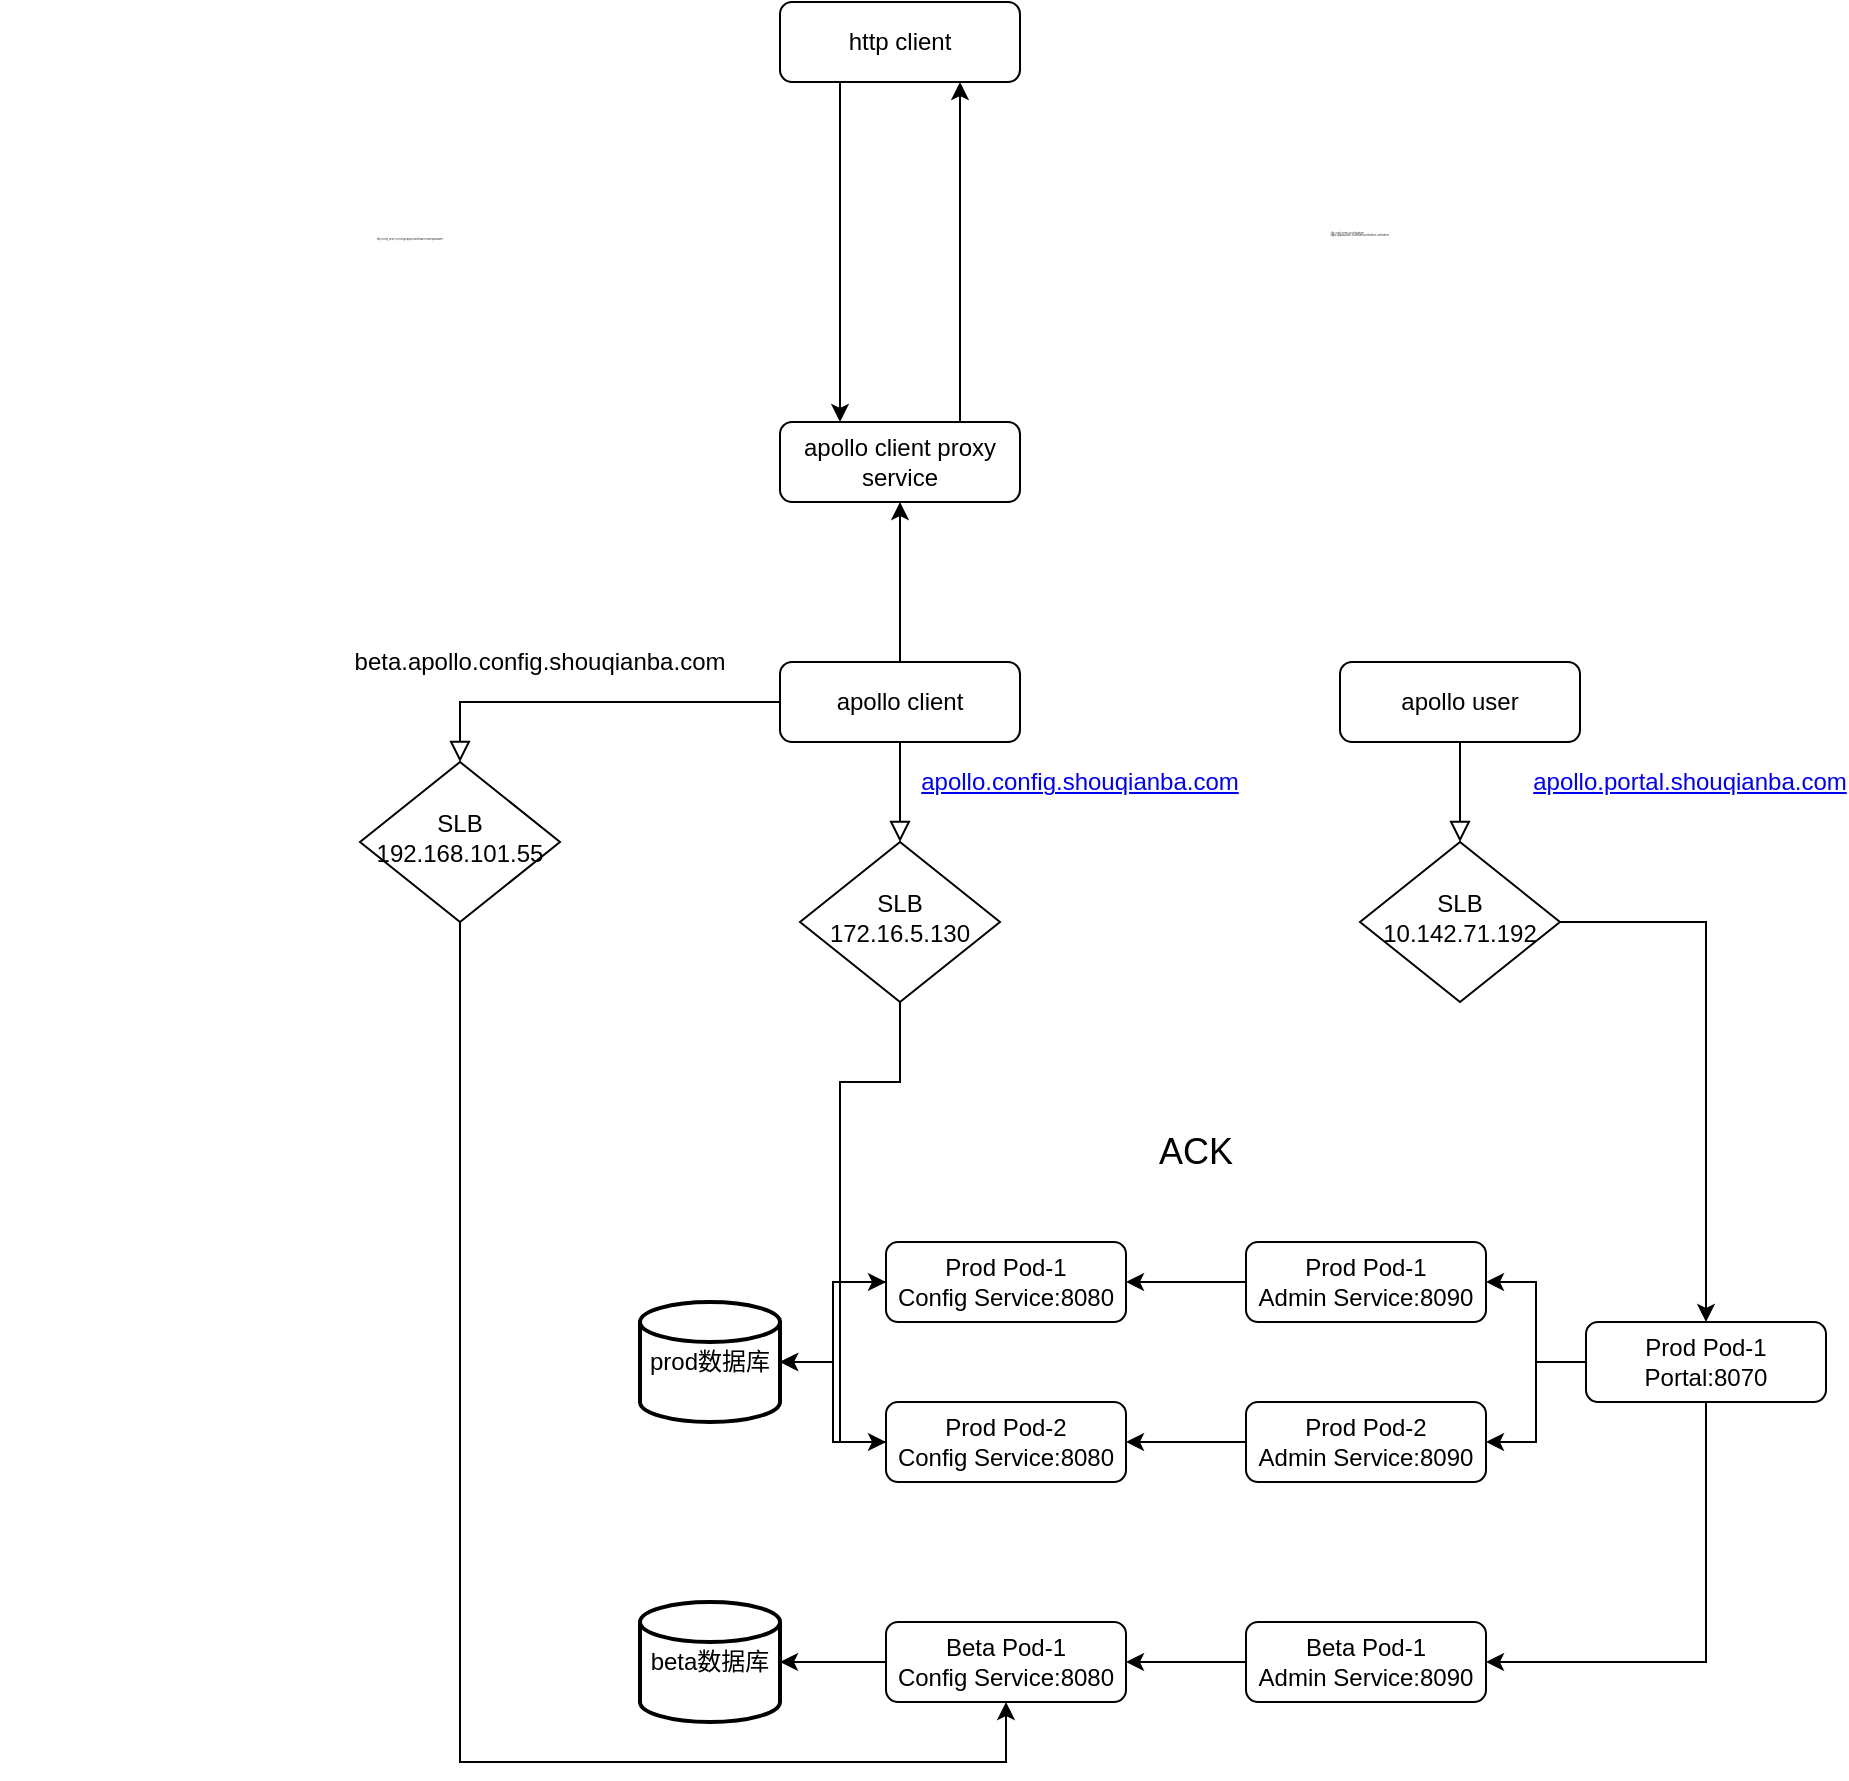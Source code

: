 <mxfile version="13.10.9" type="github" pages="7">
  <diagram id="9EcFgeW5I7ntEZSwXde3" name="6client proxy">
    <mxGraphModel dx="1426" dy="744" grid="1" gridSize="10" guides="1" tooltips="1" connect="1" arrows="1" fold="1" page="1" pageScale="1" pageWidth="850" pageHeight="1100" math="0" shadow="0">
      <root>
        <mxCell id="v4pGFVeWgPIu8DKuouHD-0" />
        <mxCell id="v4pGFVeWgPIu8DKuouHD-1" parent="v4pGFVeWgPIu8DKuouHD-0" />
        <mxCell id="EOtpdb78KuZtX0_ztfcs-0" value="" style="rounded=0;html=1;jettySize=auto;orthogonalLoop=1;fontSize=11;endArrow=block;endFill=0;endSize=8;strokeWidth=1;shadow=0;labelBackgroundColor=none;edgeStyle=orthogonalEdgeStyle;" edge="1" source="EOtpdb78KuZtX0_ztfcs-1" target="EOtpdb78KuZtX0_ztfcs-4" parent="v4pGFVeWgPIu8DKuouHD-1">
          <mxGeometry relative="1" as="geometry" />
        </mxCell>
        <mxCell id="EOtpdb78KuZtX0_ztfcs-35" value="" style="edgeStyle=orthogonalEdgeStyle;rounded=0;orthogonalLoop=1;jettySize=auto;html=1;fontSize=8;" edge="1" parent="v4pGFVeWgPIu8DKuouHD-1" source="EOtpdb78KuZtX0_ztfcs-1" target="EOtpdb78KuZtX0_ztfcs-34">
          <mxGeometry relative="1" as="geometry" />
        </mxCell>
        <mxCell id="EOtpdb78KuZtX0_ztfcs-1" value="apollo client" style="rounded=1;whiteSpace=wrap;html=1;fontSize=12;glass=0;strokeWidth=1;shadow=0;" vertex="1" parent="v4pGFVeWgPIu8DKuouHD-1">
          <mxGeometry x="470" y="450" width="120" height="40" as="geometry" />
        </mxCell>
        <mxCell id="EOtpdb78KuZtX0_ztfcs-2" value="" style="edgeStyle=orthogonalEdgeStyle;rounded=0;orthogonalLoop=1;jettySize=auto;html=1;entryX=0;entryY=0.5;entryDx=0;entryDy=0;" edge="1" source="EOtpdb78KuZtX0_ztfcs-4" target="EOtpdb78KuZtX0_ztfcs-17" parent="v4pGFVeWgPIu8DKuouHD-1">
          <mxGeometry relative="1" as="geometry">
            <mxPoint x="610" y="680" as="targetPoint" />
            <Array as="points">
              <mxPoint x="530" y="660" />
              <mxPoint x="500" y="660" />
              <mxPoint x="500" y="840" />
            </Array>
          </mxGeometry>
        </mxCell>
        <mxCell id="EOtpdb78KuZtX0_ztfcs-3" value="" style="edgeStyle=orthogonalEdgeStyle;rounded=0;orthogonalLoop=1;jettySize=auto;html=1;entryX=0;entryY=0.5;entryDx=0;entryDy=0;" edge="1" source="EOtpdb78KuZtX0_ztfcs-4" target="EOtpdb78KuZtX0_ztfcs-15" parent="v4pGFVeWgPIu8DKuouHD-1">
          <mxGeometry relative="1" as="geometry">
            <mxPoint x="450" y="680" as="targetPoint" />
            <Array as="points">
              <mxPoint x="530" y="660" />
              <mxPoint x="500" y="660" />
              <mxPoint x="500" y="760" />
            </Array>
          </mxGeometry>
        </mxCell>
        <mxCell id="EOtpdb78KuZtX0_ztfcs-4" value="SLB&lt;br&gt;172.16.5.130" style="rhombus;whiteSpace=wrap;html=1;shadow=0;fontFamily=Helvetica;fontSize=12;align=center;strokeWidth=1;spacing=6;spacingTop=-4;" vertex="1" parent="v4pGFVeWgPIu8DKuouHD-1">
          <mxGeometry x="480" y="540" width="100" height="80" as="geometry" />
        </mxCell>
        <mxCell id="EOtpdb78KuZtX0_ztfcs-5" value="&lt;a href=&quot;http://apollo.config.shouqianba.com&quot;&gt;apollo.config.shouqianba.com&lt;/a&gt;" style="text;html=1;strokeColor=none;fillColor=none;align=center;verticalAlign=middle;whiteSpace=wrap;rounded=0;" vertex="1" parent="v4pGFVeWgPIu8DKuouHD-1">
          <mxGeometry x="600" y="500" width="40" height="20" as="geometry" />
        </mxCell>
        <mxCell id="EOtpdb78KuZtX0_ztfcs-6" value="" style="rounded=0;html=1;jettySize=auto;orthogonalLoop=1;fontSize=11;endArrow=block;endFill=0;endSize=8;strokeWidth=1;shadow=0;labelBackgroundColor=none;edgeStyle=orthogonalEdgeStyle;" edge="1" source="EOtpdb78KuZtX0_ztfcs-7" target="EOtpdb78KuZtX0_ztfcs-9" parent="v4pGFVeWgPIu8DKuouHD-1">
          <mxGeometry relative="1" as="geometry" />
        </mxCell>
        <mxCell id="EOtpdb78KuZtX0_ztfcs-7" value="apollo user" style="rounded=1;whiteSpace=wrap;html=1;fontSize=12;glass=0;strokeWidth=1;shadow=0;" vertex="1" parent="v4pGFVeWgPIu8DKuouHD-1">
          <mxGeometry x="750" y="450" width="120" height="40" as="geometry" />
        </mxCell>
        <mxCell id="EOtpdb78KuZtX0_ztfcs-8" value="" style="edgeStyle=orthogonalEdgeStyle;rounded=0;orthogonalLoop=1;jettySize=auto;html=1;entryX=0.5;entryY=0;entryDx=0;entryDy=0;" edge="1" source="EOtpdb78KuZtX0_ztfcs-9" target="EOtpdb78KuZtX0_ztfcs-13" parent="v4pGFVeWgPIu8DKuouHD-1">
          <mxGeometry relative="1" as="geometry">
            <mxPoint x="864" y="680" as="targetPoint" />
          </mxGeometry>
        </mxCell>
        <mxCell id="EOtpdb78KuZtX0_ztfcs-9" value="SLB&lt;br&gt;10.142.71.192" style="rhombus;whiteSpace=wrap;html=1;shadow=0;fontFamily=Helvetica;fontSize=12;align=center;strokeWidth=1;spacing=6;spacingTop=-4;" vertex="1" parent="v4pGFVeWgPIu8DKuouHD-1">
          <mxGeometry x="760" y="540" width="100" height="80" as="geometry" />
        </mxCell>
        <mxCell id="EOtpdb78KuZtX0_ztfcs-10" value="&lt;a href=&quot;http://apollo.portal.shouqianba.com&quot;&gt;apollo.portal.shouqianba.com&lt;/a&gt;" style="text;html=1;strokeColor=none;fillColor=none;align=center;verticalAlign=middle;whiteSpace=wrap;rounded=0;" vertex="1" parent="v4pGFVeWgPIu8DKuouHD-1">
          <mxGeometry x="905" y="500" width="40" height="20" as="geometry" />
        </mxCell>
        <mxCell id="EOtpdb78KuZtX0_ztfcs-11" value="" style="edgeStyle=orthogonalEdgeStyle;rounded=0;orthogonalLoop=1;jettySize=auto;html=1;" edge="1" source="EOtpdb78KuZtX0_ztfcs-13" target="EOtpdb78KuZtX0_ztfcs-19" parent="v4pGFVeWgPIu8DKuouHD-1">
          <mxGeometry relative="1" as="geometry" />
        </mxCell>
        <mxCell id="EOtpdb78KuZtX0_ztfcs-12" value="" style="edgeStyle=orthogonalEdgeStyle;rounded=0;orthogonalLoop=1;jettySize=auto;html=1;entryX=1;entryY=0.5;entryDx=0;entryDy=0;" edge="1" source="EOtpdb78KuZtX0_ztfcs-13" target="EOtpdb78KuZtX0_ztfcs-21" parent="v4pGFVeWgPIu8DKuouHD-1">
          <mxGeometry relative="1" as="geometry" />
        </mxCell>
        <mxCell id="EOtpdb78KuZtX0_ztfcs-13" value="Prod Pod-1&lt;br&gt;Portal:8070" style="rounded=1;whiteSpace=wrap;html=1;fontSize=12;glass=0;strokeWidth=1;shadow=0;" vertex="1" parent="v4pGFVeWgPIu8DKuouHD-1">
          <mxGeometry x="873" y="780" width="120" height="40" as="geometry" />
        </mxCell>
        <mxCell id="EOtpdb78KuZtX0_ztfcs-14" value="" style="edgeStyle=orthogonalEdgeStyle;rounded=0;orthogonalLoop=1;jettySize=auto;html=1;" edge="1" source="EOtpdb78KuZtX0_ztfcs-15" target="EOtpdb78KuZtX0_ztfcs-23" parent="v4pGFVeWgPIu8DKuouHD-1">
          <mxGeometry relative="1" as="geometry" />
        </mxCell>
        <mxCell id="EOtpdb78KuZtX0_ztfcs-15" value="Prod Pod-1 &lt;br&gt;Config Service:8080" style="rounded=1;whiteSpace=wrap;html=1;fontSize=12;glass=0;strokeWidth=1;shadow=0;" vertex="1" parent="v4pGFVeWgPIu8DKuouHD-1">
          <mxGeometry x="523" y="740" width="120" height="40" as="geometry" />
        </mxCell>
        <mxCell id="EOtpdb78KuZtX0_ztfcs-16" value="" style="edgeStyle=orthogonalEdgeStyle;rounded=0;orthogonalLoop=1;jettySize=auto;html=1;" edge="1" source="EOtpdb78KuZtX0_ztfcs-17" target="EOtpdb78KuZtX0_ztfcs-23" parent="v4pGFVeWgPIu8DKuouHD-1">
          <mxGeometry relative="1" as="geometry" />
        </mxCell>
        <mxCell id="EOtpdb78KuZtX0_ztfcs-17" value="Prod Pod-2 &lt;br&gt;Config Service:8080" style="rounded=1;whiteSpace=wrap;html=1;fontSize=12;glass=0;strokeWidth=1;shadow=0;" vertex="1" parent="v4pGFVeWgPIu8DKuouHD-1">
          <mxGeometry x="523" y="820" width="120" height="40" as="geometry" />
        </mxCell>
        <mxCell id="EOtpdb78KuZtX0_ztfcs-18" value="" style="edgeStyle=orthogonalEdgeStyle;rounded=0;orthogonalLoop=1;jettySize=auto;html=1;" edge="1" source="EOtpdb78KuZtX0_ztfcs-19" target="EOtpdb78KuZtX0_ztfcs-15" parent="v4pGFVeWgPIu8DKuouHD-1">
          <mxGeometry relative="1" as="geometry" />
        </mxCell>
        <mxCell id="EOtpdb78KuZtX0_ztfcs-19" value="Prod Pod-1 &lt;br&gt;Admin Service:8090" style="rounded=1;whiteSpace=wrap;html=1;fontSize=12;glass=0;strokeWidth=1;shadow=0;" vertex="1" parent="v4pGFVeWgPIu8DKuouHD-1">
          <mxGeometry x="703" y="740" width="120" height="40" as="geometry" />
        </mxCell>
        <mxCell id="EOtpdb78KuZtX0_ztfcs-20" value="" style="edgeStyle=orthogonalEdgeStyle;rounded=0;orthogonalLoop=1;jettySize=auto;html=1;" edge="1" source="EOtpdb78KuZtX0_ztfcs-21" target="EOtpdb78KuZtX0_ztfcs-17" parent="v4pGFVeWgPIu8DKuouHD-1">
          <mxGeometry relative="1" as="geometry" />
        </mxCell>
        <mxCell id="EOtpdb78KuZtX0_ztfcs-21" value="Prod Pod-2 &lt;br&gt;Admin Service:8090" style="rounded=1;whiteSpace=wrap;html=1;fontSize=12;glass=0;strokeWidth=1;shadow=0;" vertex="1" parent="v4pGFVeWgPIu8DKuouHD-1">
          <mxGeometry x="703" y="820" width="120" height="40" as="geometry" />
        </mxCell>
        <mxCell id="EOtpdb78KuZtX0_ztfcs-22" value="&lt;font style=&quot;font-size: 18px&quot;&gt;ACK&lt;/font&gt;" style="text;html=1;strokeColor=none;fillColor=none;align=center;verticalAlign=middle;whiteSpace=wrap;rounded=0;" vertex="1" parent="v4pGFVeWgPIu8DKuouHD-1">
          <mxGeometry x="633" y="680" width="90" height="30" as="geometry" />
        </mxCell>
        <mxCell id="EOtpdb78KuZtX0_ztfcs-23" value="prod数据库" style="strokeWidth=2;html=1;shape=mxgraph.flowchart.database;whiteSpace=wrap;" vertex="1" parent="v4pGFVeWgPIu8DKuouHD-1">
          <mxGeometry x="400" y="770" width="70" height="60" as="geometry" />
        </mxCell>
        <mxCell id="EOtpdb78KuZtX0_ztfcs-24" value="" style="edgeStyle=orthogonalEdgeStyle;rounded=0;orthogonalLoop=1;jettySize=auto;html=1;" edge="1" source="EOtpdb78KuZtX0_ztfcs-25" target="EOtpdb78KuZtX0_ztfcs-32" parent="v4pGFVeWgPIu8DKuouHD-1">
          <mxGeometry relative="1" as="geometry" />
        </mxCell>
        <mxCell id="EOtpdb78KuZtX0_ztfcs-25" value="Beta Pod-1&lt;br&gt;Config Service:8080" style="rounded=1;whiteSpace=wrap;html=1;fontSize=12;glass=0;strokeWidth=1;shadow=0;" vertex="1" parent="v4pGFVeWgPIu8DKuouHD-1">
          <mxGeometry x="523" y="930" width="120" height="40" as="geometry" />
        </mxCell>
        <mxCell id="EOtpdb78KuZtX0_ztfcs-26" value="" style="edgeStyle=orthogonalEdgeStyle;rounded=0;orthogonalLoop=1;jettySize=auto;html=1;" edge="1" source="EOtpdb78KuZtX0_ztfcs-27" target="EOtpdb78KuZtX0_ztfcs-25" parent="v4pGFVeWgPIu8DKuouHD-1">
          <mxGeometry relative="1" as="geometry" />
        </mxCell>
        <mxCell id="EOtpdb78KuZtX0_ztfcs-27" value="Beta Pod-1&lt;br&gt;Admin Service:8090" style="rounded=1;whiteSpace=wrap;html=1;fontSize=12;glass=0;strokeWidth=1;shadow=0;" vertex="1" parent="v4pGFVeWgPIu8DKuouHD-1">
          <mxGeometry x="703" y="930" width="120" height="40" as="geometry" />
        </mxCell>
        <mxCell id="EOtpdb78KuZtX0_ztfcs-28" value="" style="edgeStyle=orthogonalEdgeStyle;rounded=0;orthogonalLoop=1;jettySize=auto;html=1;entryX=1;entryY=0.5;entryDx=0;entryDy=0;exitX=0.5;exitY=1;exitDx=0;exitDy=0;" edge="1" source="EOtpdb78KuZtX0_ztfcs-13" target="EOtpdb78KuZtX0_ztfcs-27" parent="v4pGFVeWgPIu8DKuouHD-1">
          <mxGeometry relative="1" as="geometry">
            <mxPoint x="760" y="1160" as="sourcePoint" />
            <mxPoint x="620" y="1330" as="targetPoint" />
          </mxGeometry>
        </mxCell>
        <mxCell id="EOtpdb78KuZtX0_ztfcs-29" value="SLB&lt;br&gt;192.168.101.55" style="rhombus;whiteSpace=wrap;html=1;shadow=0;fontFamily=Helvetica;fontSize=12;align=center;strokeWidth=1;spacing=6;spacingTop=-4;" vertex="1" parent="v4pGFVeWgPIu8DKuouHD-1">
          <mxGeometry x="260" y="500" width="100" height="80" as="geometry" />
        </mxCell>
        <mxCell id="EOtpdb78KuZtX0_ztfcs-30" value="" style="rounded=0;html=1;jettySize=auto;orthogonalLoop=1;fontSize=11;endArrow=block;endFill=0;endSize=8;strokeWidth=1;shadow=0;labelBackgroundColor=none;edgeStyle=orthogonalEdgeStyle;exitX=0;exitY=0.5;exitDx=0;exitDy=0;entryX=0.5;entryY=0;entryDx=0;entryDy=0;" edge="1" source="EOtpdb78KuZtX0_ztfcs-1" target="EOtpdb78KuZtX0_ztfcs-29" parent="v4pGFVeWgPIu8DKuouHD-1">
          <mxGeometry relative="1" as="geometry">
            <mxPoint x="366" y="910" as="sourcePoint" />
            <mxPoint x="401" y="995" as="targetPoint" />
            <Array as="points">
              <mxPoint x="310" y="470" />
            </Array>
          </mxGeometry>
        </mxCell>
        <mxCell id="EOtpdb78KuZtX0_ztfcs-31" value="" style="edgeStyle=orthogonalEdgeStyle;rounded=0;orthogonalLoop=1;jettySize=auto;html=1;entryX=0.5;entryY=1;entryDx=0;entryDy=0;" edge="1" source="EOtpdb78KuZtX0_ztfcs-29" target="EOtpdb78KuZtX0_ztfcs-25" parent="v4pGFVeWgPIu8DKuouHD-1">
          <mxGeometry relative="1" as="geometry">
            <mxPoint x="136" y="990" as="targetPoint" />
            <Array as="points">
              <mxPoint x="310" y="1000" />
              <mxPoint x="583" y="1000" />
            </Array>
          </mxGeometry>
        </mxCell>
        <mxCell id="EOtpdb78KuZtX0_ztfcs-32" value="beta数据库" style="strokeWidth=2;html=1;shape=mxgraph.flowchart.database;whiteSpace=wrap;" vertex="1" parent="v4pGFVeWgPIu8DKuouHD-1">
          <mxGeometry x="400" y="920" width="70" height="60" as="geometry" />
        </mxCell>
        <mxCell id="EOtpdb78KuZtX0_ztfcs-33" value="beta.apollo.config.shouqianba.com" style="text;html=1;strokeColor=none;fillColor=none;align=center;verticalAlign=middle;whiteSpace=wrap;rounded=0;" vertex="1" parent="v4pGFVeWgPIu8DKuouHD-1">
          <mxGeometry x="330" y="440" width="40" height="20" as="geometry" />
        </mxCell>
        <mxCell id="EOtpdb78KuZtX0_ztfcs-45" value="" style="edgeStyle=orthogonalEdgeStyle;rounded=0;orthogonalLoop=1;jettySize=auto;html=1;fontSize=1;entryX=0.75;entryY=1;entryDx=0;entryDy=0;exitX=0.75;exitY=0;exitDx=0;exitDy=0;" edge="1" parent="v4pGFVeWgPIu8DKuouHD-1" source="EOtpdb78KuZtX0_ztfcs-34" target="EOtpdb78KuZtX0_ztfcs-36">
          <mxGeometry relative="1" as="geometry">
            <mxPoint x="530" y="250" as="targetPoint" />
          </mxGeometry>
        </mxCell>
        <mxCell id="EOtpdb78KuZtX0_ztfcs-34" value="apollo client proxy service" style="rounded=1;whiteSpace=wrap;html=1;fontSize=12;glass=0;strokeWidth=1;shadow=0;" vertex="1" parent="v4pGFVeWgPIu8DKuouHD-1">
          <mxGeometry x="470" y="330" width="120" height="40" as="geometry" />
        </mxCell>
        <mxCell id="EOtpdb78KuZtX0_ztfcs-43" value="" style="edgeStyle=orthogonalEdgeStyle;rounded=0;orthogonalLoop=1;jettySize=auto;html=1;fontSize=1;entryX=0.25;entryY=0;entryDx=0;entryDy=0;exitX=0.25;exitY=1;exitDx=0;exitDy=0;" edge="1" parent="v4pGFVeWgPIu8DKuouHD-1" source="EOtpdb78KuZtX0_ztfcs-36" target="EOtpdb78KuZtX0_ztfcs-34">
          <mxGeometry relative="1" as="geometry">
            <mxPoint x="540" y="240" as="targetPoint" />
          </mxGeometry>
        </mxCell>
        <mxCell id="EOtpdb78KuZtX0_ztfcs-36" value="http&amp;nbsp;client" style="rounded=1;whiteSpace=wrap;html=1;fontSize=12;glass=0;strokeWidth=1;shadow=0;" vertex="1" parent="v4pGFVeWgPIu8DKuouHD-1">
          <mxGeometry x="470" y="120" width="120" height="40" as="geometry" />
        </mxCell>
        <mxCell id="EOtpdb78KuZtX0_ztfcs-40" value="&lt;p class=&quot;p1&quot; style=&quot;text-align: left ; margin: 0px ; font-stretch: normal ; font-size: 1px ; line-height: normal ; font-family: &amp;#34;helvetica neue&amp;#34; ; color: rgb(15 , 23 , 33)&quot;&gt;http://&lt;span&gt;{client_server_url}/notifications?&lt;/span&gt;&lt;/p&gt;&lt;p class=&quot;p1&quot; style=&quot;text-align: left ; margin: 0px ; font-stretch: normal ; font-size: 1px ; line-height: normal ; font-family: &amp;#34;helvetica neue&amp;#34; ; color: rgb(15 , 23 , 33)&quot;&gt;&lt;span&gt;appId={appId}&amp;amp;cluster={clusterName}&amp;amp;notifications={notifications}&lt;/span&gt;&lt;/p&gt;" style="text;html=1;strokeColor=none;fillColor=none;align=center;verticalAlign=middle;whiteSpace=wrap;rounded=0;fontSize=1;" vertex="1" parent="v4pGFVeWgPIu8DKuouHD-1">
          <mxGeometry x="575" y="202.5" width="370" height="65" as="geometry" />
        </mxCell>
        <mxCell id="EOtpdb78KuZtX0_ztfcs-41" value="&lt;p class=&quot;p1&quot; style=&quot;margin: 0px ; font-stretch: normal ; line-height: normal ; font-family: &amp;#34;helvetica neue&amp;#34; ; color: rgb(15 , 23 , 33)&quot;&gt;&lt;font style=&quot;font-size: 1px&quot;&gt;http://{config_server_url}/configs/{appId}/{clusterName}/{namespaceName}&lt;/font&gt;&lt;/p&gt;" style="text;html=1;strokeColor=none;fillColor=none;align=center;verticalAlign=middle;whiteSpace=wrap;rounded=0;fontSize=8;" vertex="1" parent="v4pGFVeWgPIu8DKuouHD-1">
          <mxGeometry x="80" y="215" width="410" height="40" as="geometry" />
        </mxCell>
      </root>
    </mxGraphModel>
  </diagram>
  <diagram id="uXVe0quy58Y-PAIghAt3" name="5meta server">
    <mxGraphModel dx="1426" dy="744" grid="1" gridSize="10" guides="1" tooltips="1" connect="1" arrows="1" fold="1" page="1" pageScale="1" pageWidth="850" pageHeight="1100" math="0" shadow="0">
      <root>
        <mxCell id="ncbuz_pskIEe8CsxBFsp-0" />
        <mxCell id="ncbuz_pskIEe8CsxBFsp-1" parent="ncbuz_pskIEe8CsxBFsp-0" />
        <mxCell id="lBkkYIJaO--buaIHjILK-28" value="172.16.2.166:8080/eureka" style="rounded=1;whiteSpace=wrap;html=1;fontSize=12;glass=0;strokeWidth=1;shadow=0;" vertex="1" parent="ncbuz_pskIEe8CsxBFsp-1">
          <mxGeometry x="150" y="280" width="160" height="50" as="geometry" />
        </mxCell>
        <mxCell id="lBkkYIJaO--buaIHjILK-29" value="172.16.1.142:8080/eureka" style="rounded=1;whiteSpace=wrap;html=1;fontSize=12;glass=0;strokeWidth=1;shadow=0;" vertex="1" parent="ncbuz_pskIEe8CsxBFsp-1">
          <mxGeometry x="150" y="340" width="160" height="50" as="geometry" />
        </mxCell>
        <mxCell id="lBkkYIJaO--buaIHjILK-30" value="ECS eureka 集群" style="text;html=1;strokeColor=none;fillColor=none;align=center;verticalAlign=middle;whiteSpace=wrap;rounded=0;" vertex="1" parent="ncbuz_pskIEe8CsxBFsp-1">
          <mxGeometry x="180" y="250" width="100" height="20" as="geometry" />
        </mxCell>
        <mxCell id="lBkkYIJaO--buaIHjILK-31" value="eureka 集群" style="text;html=1;strokeColor=none;fillColor=none;align=center;verticalAlign=middle;whiteSpace=wrap;rounded=0;" vertex="1" parent="ncbuz_pskIEe8CsxBFsp-1">
          <mxGeometry x="350" y="210" width="80" height="20" as="geometry" />
        </mxCell>
        <mxCell id="lBkkYIJaO--buaIHjILK-48" value="" style="edgeStyle=orthogonalEdgeStyle;rounded=0;orthogonalLoop=1;jettySize=auto;html=1;fontSize=8;" edge="1" parent="ncbuz_pskIEe8CsxBFsp-1" source="lBkkYIJaO--buaIHjILK-32" target="lBkkYIJaO--buaIHjILK-31">
          <mxGeometry relative="1" as="geometry">
            <mxPoint x="400" y="60" as="targetPoint" />
          </mxGeometry>
        </mxCell>
        <mxCell id="lBkkYIJaO--buaIHjILK-32" value="apollo client" style="rounded=1;whiteSpace=wrap;html=1;fontSize=12;glass=0;strokeWidth=1;shadow=0;" vertex="1" parent="ncbuz_pskIEe8CsxBFsp-1">
          <mxGeometry x="200" y="40" width="120" height="40" as="geometry" />
        </mxCell>
        <mxCell id="MjmbLWE96d6XyhIO62VP-0" value="" style="edgeStyle=orthogonalEdgeStyle;rounded=0;orthogonalLoop=1;jettySize=auto;html=1;fontSize=8;entryX=0.5;entryY=0;entryDx=0;entryDy=0;" edge="1" parent="ncbuz_pskIEe8CsxBFsp-1" source="lBkkYIJaO--buaIHjILK-33" target="lBkkYIJaO--buaIHjILK-31">
          <mxGeometry relative="1" as="geometry" />
        </mxCell>
        <mxCell id="lBkkYIJaO--buaIHjILK-33" value="apollo portal" style="rounded=1;whiteSpace=wrap;html=1;fontSize=12;glass=0;strokeWidth=1;shadow=0;" vertex="1" parent="ncbuz_pskIEe8CsxBFsp-1">
          <mxGeometry x="480" y="40" width="120" height="40" as="geometry" />
        </mxCell>
        <mxCell id="lBkkYIJaO--buaIHjILK-37" value="&lt;p class=&quot;p1&quot; style=&quot;margin: 0px ; font-stretch: normal ; line-height: normal ; font-family: &amp;#34;helvetica neue&amp;#34; ; color: rgb(15 , 23 , 33) ; font-size: 11px&quot;&gt;&lt;font style=&quot;font-size: 11px&quot;&gt;&lt;span class=&quot;s1&quot; style=&quot;font-stretch: normal ; line-height: normal ; font-family: &amp;#34;pingfang sc&amp;#34; ; font-size: 11px&quot;&gt;1. 初始时，创建延迟&lt;/span&gt; 1 &lt;span class=&quot;s1&quot; style=&quot;font-stretch: normal ; line-height: normal ; font-family: &amp;#34;pingfang sc&amp;#34; ; font-size: 11px&quot;&gt;秒的任务，从&lt;/span&gt; Meta Service &lt;span class=&quot;s1&quot; style=&quot;font-stretch: normal ; line-height: normal ; font-family: &amp;#34;pingfang sc&amp;#34; ; font-size: 11px&quot;&gt;获取&lt;/span&gt; Config Service &lt;span class=&quot;s1&quot; style=&quot;font-stretch: normal ; line-height: normal ; font-family: &amp;#34;pingfang sc&amp;#34; ; font-size: 11px&quot;&gt;集群地址进行缓存。&lt;/span&gt;&lt;/font&gt;&lt;/p&gt;&lt;p class=&quot;p1&quot; style=&quot;margin: 0px ; font-stretch: normal ; line-height: normal ; font-family: &amp;#34;helvetica neue&amp;#34; ; color: rgb(15 , 23 , 33) ; font-size: 11px&quot;&gt;&lt;font style=&quot;font-size: 11px&quot;&gt;&lt;span class=&quot;s1&quot; style=&quot;font-stretch: normal ; line-height: normal ; font-family: &amp;#34;pingfang sc&amp;#34; ; font-size: 11px&quot;&gt;2. 获取成功时，创建延迟&lt;/span&gt; 5 &lt;span class=&quot;s1&quot; style=&quot;font-stretch: normal ; line-height: normal ; font-family: &amp;#34;pingfang sc&amp;#34; ; font-size: 11px&quot;&gt;分钟的任务，从&lt;/span&gt; Meta Service &lt;span class=&quot;s1&quot; style=&quot;font-stretch: normal ; line-height: normal ; font-family: &amp;#34;pingfang sc&amp;#34; ; font-size: 11px&quot;&gt;获取&lt;/span&gt; Config Service &lt;span class=&quot;s1&quot; style=&quot;font-stretch: normal ; line-height: normal ; font-family: &amp;#34;pingfang sc&amp;#34; ; font-size: 11px&quot;&gt;集群地址刷新缓存。&lt;/span&gt;&lt;/font&gt;&lt;/p&gt;&lt;p class=&quot;p1&quot; style=&quot;margin: 0px ; font-stretch: normal ; line-height: normal ; font-family: &amp;#34;helvetica neue&amp;#34; ; color: rgb(15 , 23 , 33) ; font-size: 11px&quot;&gt;&lt;font style=&quot;font-size: 11px&quot;&gt;&lt;span class=&quot;s1&quot; style=&quot;font-stretch: normal ; line-height: normal ; font-family: &amp;#34;pingfang sc&amp;#34; ; font-size: 11px&quot;&gt;3. 获取失败时，创建延迟&lt;/span&gt; 10 &lt;span class=&quot;s1&quot; style=&quot;font-stretch: normal ; line-height: normal ; font-family: &amp;#34;pingfang sc&amp;#34; ; font-size: 11px&quot;&gt;秒的任务，从&lt;/span&gt; Meta Service &lt;span class=&quot;s1&quot; style=&quot;font-stretch: normal ; line-height: normal ; font-family: &amp;#34;pingfang sc&amp;#34; ; font-size: 11px&quot;&gt;获取&lt;/span&gt; Config Service &lt;span class=&quot;s1&quot; style=&quot;font-stretch: normal ; line-height: normal ; font-family: &amp;#34;pingfang sc&amp;#34; ; font-size: 11px&quot;&gt;集群地址刷新缓存。&lt;/span&gt;&lt;/font&gt;&lt;/p&gt;" style="text;html=1;strokeColor=none;fillColor=none;align=left;verticalAlign=middle;whiteSpace=wrap;rounded=0;fontSize=8;" vertex="1" parent="ncbuz_pskIEe8CsxBFsp-1">
          <mxGeometry x="420" y="80" width="340" height="120" as="geometry" />
        </mxCell>
        <mxCell id="lBkkYIJaO--buaIHjILK-39" value="&lt;p class=&quot;p1&quot; style=&quot;margin: 0px ; font-stretch: normal ; line-height: normal ; font-family: &amp;#34;helvetica neue&amp;#34; ; color: rgb(15 , 23 , 33) ; font-size: 10px&quot;&gt;&lt;font style=&quot;font-size: 10px&quot;&gt;&lt;span class=&quot;s1&quot; style=&quot;font-stretch: normal ; line-height: normal ; font-family: &amp;#34;pingfang sc&amp;#34; ; font-size: 10px&quot;&gt;1. 初始时，从&lt;/span&gt; Meta Service &lt;span class=&quot;s1&quot; style=&quot;font-stretch: normal ; line-height: normal ; font-family: &amp;#34;pingfang sc&amp;#34; ; font-size: 10px&quot;&gt;获取&lt;/span&gt; Config Service &lt;span class=&quot;s1&quot; style=&quot;font-stretch: normal ; line-height: normal ; font-family: &amp;#34;pingfang sc&amp;#34; ; font-size: 10px&quot;&gt;集群地址进行缓存。&lt;/span&gt;&lt;/font&gt;&lt;/p&gt;&lt;p class=&quot;p1&quot; style=&quot;margin: 0px ; font-stretch: normal ; line-height: normal ; font-family: &amp;#34;helvetica neue&amp;#34; ; color: rgb(15 , 23 , 33) ; font-size: 10px&quot;&gt;&lt;font style=&quot;font-size: 10px&quot;&gt;&lt;span class=&quot;s1&quot; style=&quot;font-stretch: normal ; line-height: normal ; font-family: &amp;#34;pingfang sc&amp;#34; ; font-size: 10px&quot;&gt;2. 定时任务，每&lt;/span&gt; 5 &lt;span class=&quot;s1&quot; style=&quot;font-stretch: normal ; line-height: normal ; font-family: &amp;#34;pingfang sc&amp;#34; ; font-size: 10px&quot;&gt;分钟，从&lt;/span&gt; Meta Service &lt;span class=&quot;s1&quot; style=&quot;font-stretch: normal ; line-height: normal ; font-family: &amp;#34;pingfang sc&amp;#34; ; font-size: 10px&quot;&gt;获取&lt;/span&gt; Config Service &lt;span class=&quot;s1&quot; style=&quot;font-stretch: normal ; line-height: normal ; font-family: &amp;#34;pingfang sc&amp;#34; ; font-size: 10px&quot;&gt;集群地址刷新缓存。&lt;/span&gt;&lt;/font&gt;&lt;/p&gt;&lt;p class=&quot;p1&quot; style=&quot;margin: 0px ; font-stretch: normal ; line-height: normal ; font-family: &amp;#34;helvetica neue&amp;#34; ; color: rgb(15 , 23 , 33) ; font-size: 10px&quot;&gt;&lt;span class=&quot;s1&quot; style=&quot;font-stretch: normal ; line-height: normal ; font-family: &amp;#34;pingfang sc&amp;#34; ; font-size: 10px&quot;&gt;&lt;br style=&quot;font-size: 8px&quot;&gt;&lt;/span&gt;&lt;/p&gt;" style="text;html=1;strokeColor=none;fillColor=none;align=left;verticalAlign=middle;whiteSpace=wrap;rounded=0;fontSize=8;" vertex="1" parent="ncbuz_pskIEe8CsxBFsp-1">
          <mxGeometry x="150" y="87.5" width="220" height="105" as="geometry" />
        </mxCell>
        <mxCell id="lBkkYIJaO--buaIHjILK-42" value="ACK eureka 集群" style="text;html=1;strokeColor=none;fillColor=none;align=center;verticalAlign=middle;whiteSpace=wrap;rounded=0;fontSize=8;" vertex="1" parent="ncbuz_pskIEe8CsxBFsp-1">
          <mxGeometry x="520" y="252.5" width="100" height="15" as="geometry" />
        </mxCell>
        <mxCell id="lBkkYIJaO--buaIHjILK-44" value="Pod-1&lt;br&gt;ConfigService:8080/eureka" style="rounded=1;whiteSpace=wrap;html=1;fontSize=12;glass=0;strokeWidth=1;shadow=0;" vertex="1" parent="ncbuz_pskIEe8CsxBFsp-1">
          <mxGeometry x="490" y="280" width="160" height="50" as="geometry" />
        </mxCell>
        <mxCell id="lBkkYIJaO--buaIHjILK-45" value="Pod-2&lt;br&gt;ConfigService:8080/eureka" style="rounded=1;whiteSpace=wrap;html=1;fontSize=12;glass=0;strokeWidth=1;shadow=0;" vertex="1" parent="ncbuz_pskIEe8CsxBFsp-1">
          <mxGeometry x="490" y="340" width="160" height="50" as="geometry" />
        </mxCell>
        <mxCell id="MjmbLWE96d6XyhIO62VP-1" value="" style="strokeWidth=2;html=1;shape=mxgraph.flowchart.annotation_1;align=left;pointerEvents=1;fontSize=8;" vertex="1" parent="ncbuz_pskIEe8CsxBFsp-1">
          <mxGeometry x="140" y="200" width="50" height="200" as="geometry" />
        </mxCell>
        <mxCell id="MjmbLWE96d6XyhIO62VP-2" value="" style="strokeWidth=2;html=1;shape=mxgraph.flowchart.annotation_1;align=left;pointerEvents=1;fontSize=8;direction=west;" vertex="1" parent="ncbuz_pskIEe8CsxBFsp-1">
          <mxGeometry x="610" y="200" width="50" height="200" as="geometry" />
        </mxCell>
        <mxCell id="_SqH7o2iwz_B-a-DtU8u-0" value="prod数据库" style="strokeWidth=2;html=1;shape=mxgraph.flowchart.database;whiteSpace=wrap;" vertex="1" parent="ncbuz_pskIEe8CsxBFsp-1">
          <mxGeometry x="355" y="500" width="70" height="60" as="geometry" />
        </mxCell>
        <mxCell id="_SqH7o2iwz_B-a-DtU8u-1" value="" style="endArrow=classic;html=1;fontSize=8;" edge="1" parent="ncbuz_pskIEe8CsxBFsp-1" target="_SqH7o2iwz_B-a-DtU8u-0">
          <mxGeometry width="50" height="50" relative="1" as="geometry">
            <mxPoint x="390" y="400" as="sourcePoint" />
            <mxPoint x="640" y="360" as="targetPoint" />
          </mxGeometry>
        </mxCell>
        <mxCell id="_SqH7o2iwz_B-a-DtU8u-2" value="meta server 每60秒同步一次serverconfig表数据" style="text;html=1;strokeColor=none;fillColor=none;align=center;verticalAlign=middle;whiteSpace=wrap;rounded=0;fontSize=8;" vertex="1" parent="ncbuz_pskIEe8CsxBFsp-1">
          <mxGeometry x="410" y="420" width="140" height="60" as="geometry" />
        </mxCell>
      </root>
    </mxGraphModel>
  </diagram>
  <diagram id="P0xc-F_A0CrYIJMRM5KT" name="4client切换2">
    <mxGraphModel dx="1426" dy="744" grid="1" gridSize="10" guides="1" tooltips="1" connect="1" arrows="1" fold="1" page="1" pageScale="1" pageWidth="850" pageHeight="1100" math="0" shadow="0">
      <root>
        <mxCell id="xngvJTJVpQjB8Ey5qkF9-0" />
        <mxCell id="xngvJTJVpQjB8Ey5qkF9-1" parent="xngvJTJVpQjB8Ey5qkF9-0" />
        <mxCell id="TO2W1jP9T1Be8zfaVAHi-0" value="" style="rounded=0;html=1;jettySize=auto;orthogonalLoop=1;fontSize=11;endArrow=block;endFill=0;endSize=8;strokeWidth=1;shadow=0;labelBackgroundColor=none;edgeStyle=orthogonalEdgeStyle;" edge="1" source="TO2W1jP9T1Be8zfaVAHi-1" target="TO2W1jP9T1Be8zfaVAHi-4" parent="xngvJTJVpQjB8Ey5qkF9-1">
          <mxGeometry relative="1" as="geometry" />
        </mxCell>
        <mxCell id="TO2W1jP9T1Be8zfaVAHi-1" value="apollo client" style="rounded=1;whiteSpace=wrap;html=1;fontSize=12;glass=0;strokeWidth=1;shadow=0;" vertex="1" parent="xngvJTJVpQjB8Ey5qkF9-1">
          <mxGeometry x="500" y="260" width="120" height="40" as="geometry" />
        </mxCell>
        <mxCell id="TO2W1jP9T1Be8zfaVAHi-2" value="" style="edgeStyle=orthogonalEdgeStyle;rounded=0;orthogonalLoop=1;jettySize=auto;html=1;entryX=0;entryY=0.5;entryDx=0;entryDy=0;" edge="1" source="TO2W1jP9T1Be8zfaVAHi-4" target="TO2W1jP9T1Be8zfaVAHi-15" parent="xngvJTJVpQjB8Ey5qkF9-1">
          <mxGeometry relative="1" as="geometry">
            <mxPoint x="440" y="580" as="targetPoint" />
          </mxGeometry>
        </mxCell>
        <mxCell id="TO2W1jP9T1Be8zfaVAHi-3" value="" style="edgeStyle=orthogonalEdgeStyle;rounded=0;orthogonalLoop=1;jettySize=auto;html=1;entryX=0;entryY=0.5;entryDx=0;entryDy=0;" edge="1" source="TO2W1jP9T1Be8zfaVAHi-4" target="TO2W1jP9T1Be8zfaVAHi-14" parent="xngvJTJVpQjB8Ey5qkF9-1">
          <mxGeometry relative="1" as="geometry">
            <mxPoint x="280" y="580" as="targetPoint" />
          </mxGeometry>
        </mxCell>
        <mxCell id="TO2W1jP9T1Be8zfaVAHi-4" value="SLB&lt;br&gt;172.16.5.130" style="rhombus;whiteSpace=wrap;html=1;shadow=0;fontFamily=Helvetica;fontSize=12;align=center;strokeWidth=1;spacing=6;spacingTop=-4;" vertex="1" parent="xngvJTJVpQjB8Ey5qkF9-1">
          <mxGeometry x="510" y="350" width="100" height="80" as="geometry" />
        </mxCell>
        <mxCell id="TO2W1jP9T1Be8zfaVAHi-5" value="&lt;a href=&quot;http://apollo.config.shouqianba.com&quot;&gt;apollo.config.shouqianba.com&lt;/a&gt;" style="text;html=1;strokeColor=none;fillColor=none;align=center;verticalAlign=middle;whiteSpace=wrap;rounded=0;" vertex="1" parent="xngvJTJVpQjB8Ey5qkF9-1">
          <mxGeometry x="630" y="310" width="40" height="20" as="geometry" />
        </mxCell>
        <mxCell id="TO2W1jP9T1Be8zfaVAHi-11" value="" style="edgeStyle=orthogonalEdgeStyle;rounded=0;orthogonalLoop=1;jettySize=auto;html=1;" edge="1" source="TO2W1jP9T1Be8zfaVAHi-13" target="TO2W1jP9T1Be8zfaVAHi-17" parent="xngvJTJVpQjB8Ey5qkF9-1">
          <mxGeometry relative="1" as="geometry" />
        </mxCell>
        <mxCell id="TO2W1jP9T1Be8zfaVAHi-12" value="" style="edgeStyle=orthogonalEdgeStyle;rounded=0;orthogonalLoop=1;jettySize=auto;html=1;entryX=1;entryY=0.5;entryDx=0;entryDy=0;" edge="1" source="TO2W1jP9T1Be8zfaVAHi-13" target="TO2W1jP9T1Be8zfaVAHi-19" parent="xngvJTJVpQjB8Ey5qkF9-1">
          <mxGeometry relative="1" as="geometry" />
        </mxCell>
        <mxCell id="TO2W1jP9T1Be8zfaVAHi-13" value="Pod-1 Portal:8070" style="rounded=1;whiteSpace=wrap;html=1;fontSize=12;glass=0;strokeWidth=1;shadow=0;" vertex="1" parent="xngvJTJVpQjB8Ey5qkF9-1">
          <mxGeometry x="1013" y="660" width="120" height="40" as="geometry" />
        </mxCell>
        <mxCell id="TO2W1jP9T1Be8zfaVAHi-14" value="Pod-1 Config Service:8080" style="rounded=1;whiteSpace=wrap;html=1;fontSize=12;glass=0;strokeWidth=1;shadow=0;" vertex="1" parent="xngvJTJVpQjB8Ey5qkF9-1">
          <mxGeometry x="663" y="620" width="120" height="40" as="geometry" />
        </mxCell>
        <mxCell id="TO2W1jP9T1Be8zfaVAHi-15" value="Pod-2 Config Service:8080" style="rounded=1;whiteSpace=wrap;html=1;fontSize=12;glass=0;strokeWidth=1;shadow=0;" vertex="1" parent="xngvJTJVpQjB8Ey5qkF9-1">
          <mxGeometry x="663" y="700" width="120" height="40" as="geometry" />
        </mxCell>
        <mxCell id="TO2W1jP9T1Be8zfaVAHi-16" value="" style="edgeStyle=orthogonalEdgeStyle;rounded=0;orthogonalLoop=1;jettySize=auto;html=1;" edge="1" source="TO2W1jP9T1Be8zfaVAHi-17" target="TO2W1jP9T1Be8zfaVAHi-14" parent="xngvJTJVpQjB8Ey5qkF9-1">
          <mxGeometry relative="1" as="geometry" />
        </mxCell>
        <mxCell id="TO2W1jP9T1Be8zfaVAHi-17" value="Pod-1 Admin Service:8090" style="rounded=1;whiteSpace=wrap;html=1;fontSize=12;glass=0;strokeWidth=1;shadow=0;" vertex="1" parent="xngvJTJVpQjB8Ey5qkF9-1">
          <mxGeometry x="843" y="620" width="120" height="40" as="geometry" />
        </mxCell>
        <mxCell id="TO2W1jP9T1Be8zfaVAHi-18" value="" style="edgeStyle=orthogonalEdgeStyle;rounded=0;orthogonalLoop=1;jettySize=auto;html=1;" edge="1" source="TO2W1jP9T1Be8zfaVAHi-19" target="TO2W1jP9T1Be8zfaVAHi-15" parent="xngvJTJVpQjB8Ey5qkF9-1">
          <mxGeometry relative="1" as="geometry" />
        </mxCell>
        <mxCell id="TO2W1jP9T1Be8zfaVAHi-19" value="Pod-2 Admin Service:8090" style="rounded=1;whiteSpace=wrap;html=1;fontSize=12;glass=0;strokeWidth=1;shadow=0;" vertex="1" parent="xngvJTJVpQjB8Ey5qkF9-1">
          <mxGeometry x="843" y="700" width="120" height="40" as="geometry" />
        </mxCell>
        <mxCell id="TO2W1jP9T1Be8zfaVAHi-20" value="&lt;font style=&quot;font-size: 18px&quot;&gt;ACK&lt;/font&gt;" style="text;html=1;strokeColor=none;fillColor=none;align=center;verticalAlign=middle;whiteSpace=wrap;rounded=0;" vertex="1" parent="xngvJTJVpQjB8Ey5qkF9-1">
          <mxGeometry x="843" y="510" width="90" height="30" as="geometry" />
        </mxCell>
        <mxCell id="TO2W1jP9T1Be8zfaVAHi-21" value="" style="strokeWidth=2;html=1;shape=mxgraph.flowchart.annotation_1;align=left;pointerEvents=1;" vertex="1" parent="xngvJTJVpQjB8Ey5qkF9-1">
          <mxGeometry x="630" y="520" width="50" height="240" as="geometry" />
        </mxCell>
        <mxCell id="TO2W1jP9T1Be8zfaVAHi-22" value="" style="strokeWidth=2;html=1;shape=mxgraph.flowchart.annotation_1;align=left;pointerEvents=1;direction=west;" vertex="1" parent="xngvJTJVpQjB8Ey5qkF9-1">
          <mxGeometry x="1093" y="520" width="50" height="240" as="geometry" />
        </mxCell>
        <mxCell id="TO2W1jP9T1Be8zfaVAHi-23" value="172.16.1.142:8080&lt;br&gt;172.16.1.142:8090" style="rounded=1;whiteSpace=wrap;html=1;fontSize=12;glass=0;strokeWidth=1;shadow=0;" vertex="1" parent="xngvJTJVpQjB8Ey5qkF9-1">
          <mxGeometry x="270" y="685" width="120" height="40" as="geometry" />
        </mxCell>
        <mxCell id="TO2W1jP9T1Be8zfaVAHi-24" value="172.16.2.166:8080&lt;br&gt;172.16.2.166:8090" style="rounded=1;whiteSpace=wrap;html=1;fontSize=12;glass=0;strokeWidth=1;shadow=0;" vertex="1" parent="xngvJTJVpQjB8Ey5qkF9-1">
          <mxGeometry x="270" y="615" width="120" height="40" as="geometry" />
        </mxCell>
        <mxCell id="TO2W1jP9T1Be8zfaVAHi-25" style="edgeStyle=orthogonalEdgeStyle;rounded=0;orthogonalLoop=1;jettySize=auto;html=1;entryX=1;entryY=0.75;entryDx=0;entryDy=0;" edge="1" source="TO2W1jP9T1Be8zfaVAHi-27" target="TO2W1jP9T1Be8zfaVAHi-24" parent="xngvJTJVpQjB8Ey5qkF9-1">
          <mxGeometry relative="1" as="geometry" />
        </mxCell>
        <mxCell id="TO2W1jP9T1Be8zfaVAHi-26" style="edgeStyle=orthogonalEdgeStyle;rounded=0;orthogonalLoop=1;jettySize=auto;html=1;entryX=1;entryY=0.5;entryDx=0;entryDy=0;" edge="1" source="TO2W1jP9T1Be8zfaVAHi-27" target="TO2W1jP9T1Be8zfaVAHi-23" parent="xngvJTJVpQjB8Ey5qkF9-1">
          <mxGeometry relative="1" as="geometry" />
        </mxCell>
        <mxCell id="TO2W1jP9T1Be8zfaVAHi-27" value="172.16.12.31:8070" style="rounded=1;whiteSpace=wrap;html=1;fontSize=12;glass=0;strokeWidth=1;shadow=0;" vertex="1" parent="xngvJTJVpQjB8Ey5qkF9-1">
          <mxGeometry x="438.5" y="655" width="120" height="40" as="geometry" />
        </mxCell>
        <mxCell id="TO2W1jP9T1Be8zfaVAHi-28" value="&lt;span style=&quot;font-size: 14px&quot;&gt;ECS&lt;/span&gt;" style="text;html=1;strokeColor=none;fillColor=none;align=center;verticalAlign=middle;whiteSpace=wrap;rounded=0;" vertex="1" parent="xngvJTJVpQjB8Ey5qkF9-1">
          <mxGeometry x="400" y="570" width="70" height="25" as="geometry" />
        </mxCell>
        <mxCell id="TO2W1jP9T1Be8zfaVAHi-29" value="" style="endArrow=block;dashed=1;endFill=0;endSize=12;html=1;entryX=0.5;entryY=0;entryDx=0;entryDy=0;exitX=0;exitY=0.5;exitDx=0;exitDy=0;" edge="1" target="TO2W1jP9T1Be8zfaVAHi-24" parent="xngvJTJVpQjB8Ey5qkF9-1" source="TO2W1jP9T1Be8zfaVAHi-4">
          <mxGeometry width="160" relative="1" as="geometry">
            <mxPoint x="310" y="480" as="sourcePoint" />
            <mxPoint x="550" y="590" as="targetPoint" />
          </mxGeometry>
        </mxCell>
        <mxCell id="TO2W1jP9T1Be8zfaVAHi-30" value="" style="endArrow=block;dashed=1;endFill=0;endSize=12;html=1;exitX=0;exitY=0.5;exitDx=0;exitDy=0;" edge="1" target="TO2W1jP9T1Be8zfaVAHi-23" parent="xngvJTJVpQjB8Ey5qkF9-1" source="TO2W1jP9T1Be8zfaVAHi-4">
          <mxGeometry width="160" relative="1" as="geometry">
            <mxPoint x="310" y="480" as="sourcePoint" />
            <mxPoint x="130" y="540" as="targetPoint" />
          </mxGeometry>
        </mxCell>
        <mxCell id="mxESHaH0tfAij1-sspRi-0" value="长连接拉去失败（http 异常），成功（配置变更）或超时（hang 60秒）都会再发起一个长连接" style="text;html=1;strokeColor=none;fillColor=none;align=center;verticalAlign=middle;whiteSpace=wrap;rounded=0;" vertex="1" parent="xngvJTJVpQjB8Ey5qkF9-1">
          <mxGeometry x="250" y="440" width="200" height="20" as="geometry" />
        </mxCell>
        <mxCell id="mxESHaH0tfAij1-sspRi-2" value="再次发起长连接的时候就走到ACK的地址" style="text;html=1;strokeColor=none;fillColor=none;align=center;verticalAlign=middle;whiteSpace=wrap;rounded=0;" vertex="1" parent="xngvJTJVpQjB8Ey5qkF9-1">
          <mxGeometry x="673" y="450" width="220" height="20" as="geometry" />
        </mxCell>
      </root>
    </mxGraphModel>
  </diagram>
  <diagram id="0Z5G3-rbD3kU8F06H0bj" name="3client切换1">
    <mxGraphModel dx="1426" dy="744" grid="1" gridSize="10" guides="1" tooltips="1" connect="1" arrows="1" fold="1" page="1" pageScale="1" pageWidth="850" pageHeight="1100" math="0" shadow="0">
      <root>
        <mxCell id="QrVYuiyznMfFxtHeFlYq-0" />
        <mxCell id="QrVYuiyznMfFxtHeFlYq-1" parent="QrVYuiyznMfFxtHeFlYq-0" />
        <mxCell id="leS8W3QbiWzHscV87E81-0" value="" style="rounded=0;html=1;jettySize=auto;orthogonalLoop=1;fontSize=11;endArrow=block;endFill=0;endSize=8;strokeWidth=1;shadow=0;labelBackgroundColor=none;edgeStyle=orthogonalEdgeStyle;" edge="1" source="leS8W3QbiWzHscV87E81-1" target="leS8W3QbiWzHscV87E81-4" parent="QrVYuiyznMfFxtHeFlYq-1">
          <mxGeometry relative="1" as="geometry" />
        </mxCell>
        <mxCell id="leS8W3QbiWzHscV87E81-1" value="apollo client" style="rounded=1;whiteSpace=wrap;html=1;fontSize=12;glass=0;strokeWidth=1;shadow=0;" vertex="1" parent="QrVYuiyznMfFxtHeFlYq-1">
          <mxGeometry x="600" y="700" width="120" height="40" as="geometry" />
        </mxCell>
        <mxCell id="leS8W3QbiWzHscV87E81-26" style="edgeStyle=orthogonalEdgeStyle;rounded=0;orthogonalLoop=1;jettySize=auto;html=1;exitX=0;exitY=0.5;exitDx=0;exitDy=0;" edge="1" parent="QrVYuiyznMfFxtHeFlYq-1" source="leS8W3QbiWzHscV87E81-4" target="leS8W3QbiWzHscV87E81-19">
          <mxGeometry relative="1" as="geometry" />
        </mxCell>
        <mxCell id="leS8W3QbiWzHscV87E81-29" style="edgeStyle=orthogonalEdgeStyle;rounded=0;orthogonalLoop=1;jettySize=auto;html=1;exitX=0;exitY=0.5;exitDx=0;exitDy=0;entryX=0;entryY=0.5;entryDx=0;entryDy=0;" edge="1" parent="QrVYuiyznMfFxtHeFlYq-1" source="leS8W3QbiWzHscV87E81-4" target="leS8W3QbiWzHscV87E81-18">
          <mxGeometry relative="1" as="geometry" />
        </mxCell>
        <mxCell id="leS8W3QbiWzHscV87E81-4" value="SLB&lt;br&gt;172.16.5.130" style="rhombus;whiteSpace=wrap;html=1;shadow=0;fontFamily=Helvetica;fontSize=12;align=center;strokeWidth=1;spacing=6;spacingTop=-4;" vertex="1" parent="QrVYuiyznMfFxtHeFlYq-1">
          <mxGeometry x="610" y="790" width="100" height="80" as="geometry" />
        </mxCell>
        <mxCell id="leS8W3QbiWzHscV87E81-5" value="&lt;a href=&quot;http://apollo.config.shouqianba.com&quot;&gt;apollo.config.shouqianba.com&lt;/a&gt;" style="text;html=1;strokeColor=none;fillColor=none;align=center;verticalAlign=middle;whiteSpace=wrap;rounded=0;" vertex="1" parent="QrVYuiyznMfFxtHeFlYq-1">
          <mxGeometry x="730" y="750" width="40" height="20" as="geometry" />
        </mxCell>
        <mxCell id="leS8W3QbiWzHscV87E81-6" value="" style="edgeStyle=orthogonalEdgeStyle;rounded=0;orthogonalLoop=1;jettySize=auto;html=1;" edge="1" source="leS8W3QbiWzHscV87E81-8" target="leS8W3QbiWzHscV87E81-12" parent="QrVYuiyznMfFxtHeFlYq-1">
          <mxGeometry relative="1" as="geometry" />
        </mxCell>
        <mxCell id="leS8W3QbiWzHscV87E81-7" value="" style="edgeStyle=orthogonalEdgeStyle;rounded=0;orthogonalLoop=1;jettySize=auto;html=1;entryX=1;entryY=0.5;entryDx=0;entryDy=0;" edge="1" source="leS8W3QbiWzHscV87E81-8" target="leS8W3QbiWzHscV87E81-14" parent="QrVYuiyznMfFxtHeFlYq-1">
          <mxGeometry relative="1" as="geometry" />
        </mxCell>
        <mxCell id="leS8W3QbiWzHscV87E81-8" value="Pod-1 Portal:8070" style="rounded=1;whiteSpace=wrap;html=1;fontSize=12;glass=0;strokeWidth=1;shadow=0;" vertex="1" parent="QrVYuiyznMfFxtHeFlYq-1">
          <mxGeometry x="1103" y="1090" width="120" height="40" as="geometry" />
        </mxCell>
        <mxCell id="leS8W3QbiWzHscV87E81-9" value="Pod-1 Config Service:8080" style="rounded=1;whiteSpace=wrap;html=1;fontSize=12;glass=0;strokeWidth=1;shadow=0;" vertex="1" parent="QrVYuiyznMfFxtHeFlYq-1">
          <mxGeometry x="753" y="1050" width="120" height="40" as="geometry" />
        </mxCell>
        <mxCell id="leS8W3QbiWzHscV87E81-10" value="Pod-2 Config Service:8080" style="rounded=1;whiteSpace=wrap;html=1;fontSize=12;glass=0;strokeWidth=1;shadow=0;" vertex="1" parent="QrVYuiyznMfFxtHeFlYq-1">
          <mxGeometry x="753" y="1130" width="120" height="40" as="geometry" />
        </mxCell>
        <mxCell id="leS8W3QbiWzHscV87E81-11" value="" style="edgeStyle=orthogonalEdgeStyle;rounded=0;orthogonalLoop=1;jettySize=auto;html=1;" edge="1" source="leS8W3QbiWzHscV87E81-12" target="leS8W3QbiWzHscV87E81-9" parent="QrVYuiyznMfFxtHeFlYq-1">
          <mxGeometry relative="1" as="geometry" />
        </mxCell>
        <mxCell id="leS8W3QbiWzHscV87E81-12" value="Pod-1 Admin Service:8090" style="rounded=1;whiteSpace=wrap;html=1;fontSize=12;glass=0;strokeWidth=1;shadow=0;" vertex="1" parent="QrVYuiyznMfFxtHeFlYq-1">
          <mxGeometry x="933" y="1050" width="120" height="40" as="geometry" />
        </mxCell>
        <mxCell id="leS8W3QbiWzHscV87E81-13" value="" style="edgeStyle=orthogonalEdgeStyle;rounded=0;orthogonalLoop=1;jettySize=auto;html=1;" edge="1" source="leS8W3QbiWzHscV87E81-14" target="leS8W3QbiWzHscV87E81-10" parent="QrVYuiyznMfFxtHeFlYq-1">
          <mxGeometry relative="1" as="geometry" />
        </mxCell>
        <mxCell id="leS8W3QbiWzHscV87E81-14" value="Pod-2 Admin Service:8090" style="rounded=1;whiteSpace=wrap;html=1;fontSize=12;glass=0;strokeWidth=1;shadow=0;" vertex="1" parent="QrVYuiyznMfFxtHeFlYq-1">
          <mxGeometry x="933" y="1130" width="120" height="40" as="geometry" />
        </mxCell>
        <mxCell id="leS8W3QbiWzHscV87E81-15" value="&lt;font style=&quot;font-size: 18px&quot;&gt;ACK&lt;/font&gt;" style="text;html=1;strokeColor=none;fillColor=none;align=center;verticalAlign=middle;whiteSpace=wrap;rounded=0;" vertex="1" parent="QrVYuiyznMfFxtHeFlYq-1">
          <mxGeometry x="933" y="940" width="90" height="30" as="geometry" />
        </mxCell>
        <mxCell id="leS8W3QbiWzHscV87E81-16" value="" style="strokeWidth=2;html=1;shape=mxgraph.flowchart.annotation_1;align=left;pointerEvents=1;" vertex="1" parent="QrVYuiyznMfFxtHeFlYq-1">
          <mxGeometry x="720" y="950" width="50" height="240" as="geometry" />
        </mxCell>
        <mxCell id="leS8W3QbiWzHscV87E81-17" value="" style="strokeWidth=2;html=1;shape=mxgraph.flowchart.annotation_1;align=left;pointerEvents=1;direction=west;" vertex="1" parent="QrVYuiyznMfFxtHeFlYq-1">
          <mxGeometry x="1183" y="950" width="50" height="240" as="geometry" />
        </mxCell>
        <mxCell id="leS8W3QbiWzHscV87E81-18" value="172.16.1.142:8080&lt;br&gt;172.16.1.142:8090" style="rounded=1;whiteSpace=wrap;html=1;fontSize=12;glass=0;strokeWidth=1;shadow=0;" vertex="1" parent="QrVYuiyznMfFxtHeFlYq-1">
          <mxGeometry x="370" y="1125" width="120" height="40" as="geometry" />
        </mxCell>
        <mxCell id="leS8W3QbiWzHscV87E81-19" value="172.16.2.166:8080&lt;br&gt;172.16.2.166:8090" style="rounded=1;whiteSpace=wrap;html=1;fontSize=12;glass=0;strokeWidth=1;shadow=0;" vertex="1" parent="QrVYuiyznMfFxtHeFlYq-1">
          <mxGeometry x="370" y="1055" width="120" height="40" as="geometry" />
        </mxCell>
        <mxCell id="leS8W3QbiWzHscV87E81-20" style="edgeStyle=orthogonalEdgeStyle;rounded=0;orthogonalLoop=1;jettySize=auto;html=1;entryX=1;entryY=0.75;entryDx=0;entryDy=0;" edge="1" source="leS8W3QbiWzHscV87E81-22" target="leS8W3QbiWzHscV87E81-19" parent="QrVYuiyznMfFxtHeFlYq-1">
          <mxGeometry relative="1" as="geometry" />
        </mxCell>
        <mxCell id="leS8W3QbiWzHscV87E81-21" style="edgeStyle=orthogonalEdgeStyle;rounded=0;orthogonalLoop=1;jettySize=auto;html=1;entryX=1;entryY=0.5;entryDx=0;entryDy=0;" edge="1" source="leS8W3QbiWzHscV87E81-22" target="leS8W3QbiWzHscV87E81-18" parent="QrVYuiyznMfFxtHeFlYq-1">
          <mxGeometry relative="1" as="geometry" />
        </mxCell>
        <mxCell id="leS8W3QbiWzHscV87E81-22" value="172.16.12.31:8070" style="rounded=1;whiteSpace=wrap;html=1;fontSize=12;glass=0;strokeWidth=1;shadow=0;" vertex="1" parent="QrVYuiyznMfFxtHeFlYq-1">
          <mxGeometry x="538.5" y="1095" width="120" height="40" as="geometry" />
        </mxCell>
        <mxCell id="leS8W3QbiWzHscV87E81-23" value="&lt;span style=&quot;font-size: 14px&quot;&gt;ECS&lt;/span&gt;" style="text;html=1;strokeColor=none;fillColor=none;align=center;verticalAlign=middle;whiteSpace=wrap;rounded=0;" vertex="1" parent="QrVYuiyznMfFxtHeFlYq-1">
          <mxGeometry x="500" y="1010" width="70" height="25" as="geometry" />
        </mxCell>
        <mxCell id="leS8W3QbiWzHscV87E81-30" value="" style="endArrow=block;dashed=1;endFill=0;endSize=12;html=1;exitX=1;exitY=0.5;exitDx=0;exitDy=0;entryX=0.75;entryY=0;entryDx=0;entryDy=0;" edge="1" parent="QrVYuiyznMfFxtHeFlYq-1" source="leS8W3QbiWzHscV87E81-4" target="leS8W3QbiWzHscV87E81-9">
          <mxGeometry width="160" relative="1" as="geometry">
            <mxPoint x="640" y="980" as="sourcePoint" />
            <mxPoint x="800" y="980" as="targetPoint" />
          </mxGeometry>
        </mxCell>
        <mxCell id="leS8W3QbiWzHscV87E81-31" value="" style="endArrow=block;dashed=1;endFill=0;endSize=12;html=1;exitX=1;exitY=0.5;exitDx=0;exitDy=0;" edge="1" parent="QrVYuiyznMfFxtHeFlYq-1" source="leS8W3QbiWzHscV87E81-4" target="leS8W3QbiWzHscV87E81-10">
          <mxGeometry width="160" relative="1" as="geometry">
            <mxPoint x="640" y="980" as="sourcePoint" />
            <mxPoint x="800" y="980" as="targetPoint" />
          </mxGeometry>
        </mxCell>
        <mxCell id="leS8W3QbiWzHscV87E81-32" value="已指向ACK地址" style="text;html=1;strokeColor=none;fillColor=none;align=center;verticalAlign=middle;whiteSpace=wrap;rounded=0;" vertex="1" parent="QrVYuiyznMfFxtHeFlYq-1">
          <mxGeometry x="690" y="830" width="190" height="20" as="geometry" />
        </mxCell>
        <mxCell id="leS8W3QbiWzHscV87E81-33" value="长连接不会立即被关闭" style="text;html=1;strokeColor=none;fillColor=none;align=center;verticalAlign=middle;whiteSpace=wrap;rounded=0;" vertex="1" parent="QrVYuiyznMfFxtHeFlYq-1">
          <mxGeometry x="425" y="800" width="135" height="20" as="geometry" />
        </mxCell>
      </root>
    </mxGraphModel>
  </diagram>
  <diagram id="u0X3pYWclgB_WB3PMqUV" name="2迁移k8s">
    <mxGraphModel dx="2276" dy="744" grid="1" gridSize="10" guides="1" tooltips="1" connect="1" arrows="1" fold="1" page="1" pageScale="1" pageWidth="850" pageHeight="1100" math="0" shadow="0">
      <root>
        <mxCell id="z5r7dAhK8G3nWW6ISPWe-0" />
        <mxCell id="z5r7dAhK8G3nWW6ISPWe-1" parent="z5r7dAhK8G3nWW6ISPWe-0" />
        <mxCell id="Eg-FKWvlgVo-75krqjYh-0" value="" style="rounded=0;html=1;jettySize=auto;orthogonalLoop=1;fontSize=11;endArrow=block;endFill=0;endSize=8;strokeWidth=1;shadow=0;labelBackgroundColor=none;edgeStyle=orthogonalEdgeStyle;" edge="1" source="Eg-FKWvlgVo-75krqjYh-1" target="Eg-FKWvlgVo-75krqjYh-4" parent="z5r7dAhK8G3nWW6ISPWe-1">
          <mxGeometry relative="1" as="geometry" />
        </mxCell>
        <mxCell id="Eg-FKWvlgVo-75krqjYh-1" value="apollo client" style="rounded=1;whiteSpace=wrap;html=1;fontSize=12;glass=0;strokeWidth=1;shadow=0;" vertex="1" parent="z5r7dAhK8G3nWW6ISPWe-1">
          <mxGeometry x="120" y="50" width="120" height="40" as="geometry" />
        </mxCell>
        <mxCell id="Eg-FKWvlgVo-75krqjYh-2" value="" style="edgeStyle=orthogonalEdgeStyle;rounded=0;orthogonalLoop=1;jettySize=auto;html=1;entryX=0;entryY=0.5;entryDx=0;entryDy=0;" edge="1" source="Eg-FKWvlgVo-75krqjYh-4" target="Eg-FKWvlgVo-75krqjYh-23" parent="z5r7dAhK8G3nWW6ISPWe-1">
          <mxGeometry relative="1" as="geometry">
            <mxPoint x="260" y="280" as="targetPoint" />
            <Array as="points">
              <mxPoint x="180" y="260" />
              <mxPoint x="150" y="260" />
              <mxPoint x="150" y="440" />
            </Array>
          </mxGeometry>
        </mxCell>
        <mxCell id="Eg-FKWvlgVo-75krqjYh-3" value="" style="edgeStyle=orthogonalEdgeStyle;rounded=0;orthogonalLoop=1;jettySize=auto;html=1;entryX=0;entryY=0.5;entryDx=0;entryDy=0;" edge="1" source="Eg-FKWvlgVo-75krqjYh-4" target="Eg-FKWvlgVo-75krqjYh-21" parent="z5r7dAhK8G3nWW6ISPWe-1">
          <mxGeometry relative="1" as="geometry">
            <mxPoint x="100" y="280" as="targetPoint" />
            <Array as="points">
              <mxPoint x="180" y="260" />
              <mxPoint x="150" y="260" />
              <mxPoint x="150" y="360" />
            </Array>
          </mxGeometry>
        </mxCell>
        <mxCell id="Eg-FKWvlgVo-75krqjYh-4" value="SLB&lt;br&gt;172.16.5.130" style="rhombus;whiteSpace=wrap;html=1;shadow=0;fontFamily=Helvetica;fontSize=12;align=center;strokeWidth=1;spacing=6;spacingTop=-4;" vertex="1" parent="z5r7dAhK8G3nWW6ISPWe-1">
          <mxGeometry x="130" y="140" width="100" height="80" as="geometry" />
        </mxCell>
        <mxCell id="Eg-FKWvlgVo-75krqjYh-7" value="&lt;a href=&quot;http://apollo.config.shouqianba.com&quot;&gt;apollo.config.shouqianba.com&lt;/a&gt;" style="text;html=1;strokeColor=none;fillColor=none;align=center;verticalAlign=middle;whiteSpace=wrap;rounded=0;" vertex="1" parent="z5r7dAhK8G3nWW6ISPWe-1">
          <mxGeometry x="250" y="100" width="40" height="20" as="geometry" />
        </mxCell>
        <mxCell id="Eg-FKWvlgVo-75krqjYh-8" value="" style="rounded=0;html=1;jettySize=auto;orthogonalLoop=1;fontSize=11;endArrow=block;endFill=0;endSize=8;strokeWidth=1;shadow=0;labelBackgroundColor=none;edgeStyle=orthogonalEdgeStyle;" edge="1" source="Eg-FKWvlgVo-75krqjYh-9" target="Eg-FKWvlgVo-75krqjYh-11" parent="z5r7dAhK8G3nWW6ISPWe-1">
          <mxGeometry relative="1" as="geometry" />
        </mxCell>
        <mxCell id="Eg-FKWvlgVo-75krqjYh-9" value="apollo user" style="rounded=1;whiteSpace=wrap;html=1;fontSize=12;glass=0;strokeWidth=1;shadow=0;" vertex="1" parent="z5r7dAhK8G3nWW6ISPWe-1">
          <mxGeometry x="400" y="50" width="120" height="40" as="geometry" />
        </mxCell>
        <mxCell id="Eg-FKWvlgVo-75krqjYh-10" value="" style="edgeStyle=orthogonalEdgeStyle;rounded=0;orthogonalLoop=1;jettySize=auto;html=1;entryX=0.5;entryY=0;entryDx=0;entryDy=0;" edge="1" source="Eg-FKWvlgVo-75krqjYh-11" target="Eg-FKWvlgVo-75krqjYh-18" parent="z5r7dAhK8G3nWW6ISPWe-1">
          <mxGeometry relative="1" as="geometry">
            <mxPoint x="514" y="280" as="targetPoint" />
          </mxGeometry>
        </mxCell>
        <mxCell id="Eg-FKWvlgVo-75krqjYh-11" value="SLB&lt;br&gt;10.142.71.192" style="rhombus;whiteSpace=wrap;html=1;shadow=0;fontFamily=Helvetica;fontSize=12;align=center;strokeWidth=1;spacing=6;spacingTop=-4;" vertex="1" parent="z5r7dAhK8G3nWW6ISPWe-1">
          <mxGeometry x="410" y="140" width="100" height="80" as="geometry" />
        </mxCell>
        <mxCell id="Eg-FKWvlgVo-75krqjYh-15" value="&lt;a href=&quot;http://apollo.portal.shouqianba.com&quot;&gt;apollo.portal.shouqianba.com&lt;/a&gt;" style="text;html=1;strokeColor=none;fillColor=none;align=center;verticalAlign=middle;whiteSpace=wrap;rounded=0;" vertex="1" parent="z5r7dAhK8G3nWW6ISPWe-1">
          <mxGeometry x="555" y="100" width="40" height="20" as="geometry" />
        </mxCell>
        <mxCell id="E1kO0PDeNl3WM8osFKo4-2" value="" style="edgeStyle=orthogonalEdgeStyle;rounded=0;orthogonalLoop=1;jettySize=auto;html=1;" edge="1" parent="z5r7dAhK8G3nWW6ISPWe-1" source="Eg-FKWvlgVo-75krqjYh-18" target="Eg-FKWvlgVo-75krqjYh-25">
          <mxGeometry relative="1" as="geometry" />
        </mxCell>
        <mxCell id="E1kO0PDeNl3WM8osFKo4-4" value="" style="edgeStyle=orthogonalEdgeStyle;rounded=0;orthogonalLoop=1;jettySize=auto;html=1;entryX=1;entryY=0.5;entryDx=0;entryDy=0;" edge="1" parent="z5r7dAhK8G3nWW6ISPWe-1" source="Eg-FKWvlgVo-75krqjYh-18" target="Eg-FKWvlgVo-75krqjYh-26">
          <mxGeometry relative="1" as="geometry" />
        </mxCell>
        <mxCell id="Eg-FKWvlgVo-75krqjYh-18" value="Prod Pod-1&lt;br&gt;Portal:8070" style="rounded=1;whiteSpace=wrap;html=1;fontSize=12;glass=0;strokeWidth=1;shadow=0;" vertex="1" parent="z5r7dAhK8G3nWW6ISPWe-1">
          <mxGeometry x="523" y="380" width="120" height="40" as="geometry" />
        </mxCell>
        <mxCell id="3jRwAovur_qixdPZYAMe-0" value="" style="edgeStyle=orthogonalEdgeStyle;rounded=0;orthogonalLoop=1;jettySize=auto;html=1;" edge="1" parent="z5r7dAhK8G3nWW6ISPWe-1" source="Eg-FKWvlgVo-75krqjYh-21" target="jaC-flypBWK1P3MK4mlk-0">
          <mxGeometry relative="1" as="geometry" />
        </mxCell>
        <mxCell id="Eg-FKWvlgVo-75krqjYh-21" value="Prod Pod-1 &lt;br&gt;Config Service:8080" style="rounded=1;whiteSpace=wrap;html=1;fontSize=12;glass=0;strokeWidth=1;shadow=0;" vertex="1" parent="z5r7dAhK8G3nWW6ISPWe-1">
          <mxGeometry x="173" y="340" width="120" height="40" as="geometry" />
        </mxCell>
        <mxCell id="3jRwAovur_qixdPZYAMe-1" value="" style="edgeStyle=orthogonalEdgeStyle;rounded=0;orthogonalLoop=1;jettySize=auto;html=1;" edge="1" parent="z5r7dAhK8G3nWW6ISPWe-1" source="Eg-FKWvlgVo-75krqjYh-23" target="jaC-flypBWK1P3MK4mlk-0">
          <mxGeometry relative="1" as="geometry" />
        </mxCell>
        <mxCell id="Eg-FKWvlgVo-75krqjYh-23" value="Prod Pod-2 &lt;br&gt;Config Service:8080" style="rounded=1;whiteSpace=wrap;html=1;fontSize=12;glass=0;strokeWidth=1;shadow=0;" vertex="1" parent="z5r7dAhK8G3nWW6ISPWe-1">
          <mxGeometry x="173" y="420" width="120" height="40" as="geometry" />
        </mxCell>
        <mxCell id="E1kO0PDeNl3WM8osFKo4-0" value="" style="edgeStyle=orthogonalEdgeStyle;rounded=0;orthogonalLoop=1;jettySize=auto;html=1;" edge="1" parent="z5r7dAhK8G3nWW6ISPWe-1" source="Eg-FKWvlgVo-75krqjYh-25" target="Eg-FKWvlgVo-75krqjYh-21">
          <mxGeometry relative="1" as="geometry" />
        </mxCell>
        <mxCell id="Eg-FKWvlgVo-75krqjYh-25" value="Prod Pod-1 &lt;br&gt;Admin Service:8090" style="rounded=1;whiteSpace=wrap;html=1;fontSize=12;glass=0;strokeWidth=1;shadow=0;" vertex="1" parent="z5r7dAhK8G3nWW6ISPWe-1">
          <mxGeometry x="353" y="340" width="120" height="40" as="geometry" />
        </mxCell>
        <mxCell id="E1kO0PDeNl3WM8osFKo4-1" value="" style="edgeStyle=orthogonalEdgeStyle;rounded=0;orthogonalLoop=1;jettySize=auto;html=1;" edge="1" parent="z5r7dAhK8G3nWW6ISPWe-1" source="Eg-FKWvlgVo-75krqjYh-26" target="Eg-FKWvlgVo-75krqjYh-23">
          <mxGeometry relative="1" as="geometry" />
        </mxCell>
        <mxCell id="Eg-FKWvlgVo-75krqjYh-26" value="Prod Pod-2 &lt;br&gt;Admin Service:8090" style="rounded=1;whiteSpace=wrap;html=1;fontSize=12;glass=0;strokeWidth=1;shadow=0;" vertex="1" parent="z5r7dAhK8G3nWW6ISPWe-1">
          <mxGeometry x="353" y="420" width="120" height="40" as="geometry" />
        </mxCell>
        <mxCell id="E1kO0PDeNl3WM8osFKo4-5" value="&lt;font style=&quot;font-size: 18px&quot;&gt;ACK&lt;/font&gt;" style="text;html=1;strokeColor=none;fillColor=none;align=center;verticalAlign=middle;whiteSpace=wrap;rounded=0;" vertex="1" parent="z5r7dAhK8G3nWW6ISPWe-1">
          <mxGeometry x="283" y="280" width="90" height="30" as="geometry" />
        </mxCell>
        <mxCell id="jaC-flypBWK1P3MK4mlk-0" value="prod数据库" style="strokeWidth=2;html=1;shape=mxgraph.flowchart.database;whiteSpace=wrap;" vertex="1" parent="z5r7dAhK8G3nWW6ISPWe-1">
          <mxGeometry x="50" y="370" width="70" height="60" as="geometry" />
        </mxCell>
        <mxCell id="jaC-flypBWK1P3MK4mlk-3" value="" style="edgeStyle=orthogonalEdgeStyle;rounded=0;orthogonalLoop=1;jettySize=auto;html=1;" edge="1" source="jaC-flypBWK1P3MK4mlk-4" target="jaC-flypBWK1P3MK4mlk-1" parent="z5r7dAhK8G3nWW6ISPWe-1">
          <mxGeometry relative="1" as="geometry" />
        </mxCell>
        <mxCell id="jaC-flypBWK1P3MK4mlk-4" value="Beta Pod-1&lt;br&gt;Config Service:8080" style="rounded=1;whiteSpace=wrap;html=1;fontSize=12;glass=0;strokeWidth=1;shadow=0;" vertex="1" parent="z5r7dAhK8G3nWW6ISPWe-1">
          <mxGeometry x="173" y="530" width="120" height="40" as="geometry" />
        </mxCell>
        <mxCell id="3jRwAovur_qixdPZYAMe-3" value="" style="edgeStyle=orthogonalEdgeStyle;rounded=0;orthogonalLoop=1;jettySize=auto;html=1;" edge="1" parent="z5r7dAhK8G3nWW6ISPWe-1" source="jaC-flypBWK1P3MK4mlk-5" target="jaC-flypBWK1P3MK4mlk-4">
          <mxGeometry relative="1" as="geometry" />
        </mxCell>
        <mxCell id="jaC-flypBWK1P3MK4mlk-5" value="Beta Pod-1&lt;br&gt;Admin Service:8090" style="rounded=1;whiteSpace=wrap;html=1;fontSize=12;glass=0;strokeWidth=1;shadow=0;" vertex="1" parent="z5r7dAhK8G3nWW6ISPWe-1">
          <mxGeometry x="353" y="530" width="120" height="40" as="geometry" />
        </mxCell>
        <mxCell id="jaC-flypBWK1P3MK4mlk-6" value="" style="edgeStyle=orthogonalEdgeStyle;rounded=0;orthogonalLoop=1;jettySize=auto;html=1;entryX=1;entryY=0.5;entryDx=0;entryDy=0;exitX=0.5;exitY=1;exitDx=0;exitDy=0;" edge="1" target="jaC-flypBWK1P3MK4mlk-5" parent="z5r7dAhK8G3nWW6ISPWe-1" source="Eg-FKWvlgVo-75krqjYh-18">
          <mxGeometry relative="1" as="geometry">
            <mxPoint x="410" y="760" as="sourcePoint" />
            <mxPoint x="270" y="930" as="targetPoint" />
          </mxGeometry>
        </mxCell>
        <mxCell id="jaC-flypBWK1P3MK4mlk-8" value="SLB&lt;br&gt;192.168.101.55" style="rhombus;whiteSpace=wrap;html=1;shadow=0;fontFamily=Helvetica;fontSize=12;align=center;strokeWidth=1;spacing=6;spacingTop=-4;" vertex="1" parent="z5r7dAhK8G3nWW6ISPWe-1">
          <mxGeometry x="-90" y="100" width="100" height="80" as="geometry" />
        </mxCell>
        <mxCell id="jaC-flypBWK1P3MK4mlk-9" value="" style="rounded=0;html=1;jettySize=auto;orthogonalLoop=1;fontSize=11;endArrow=block;endFill=0;endSize=8;strokeWidth=1;shadow=0;labelBackgroundColor=none;edgeStyle=orthogonalEdgeStyle;exitX=0;exitY=0.5;exitDx=0;exitDy=0;entryX=0.5;entryY=0;entryDx=0;entryDy=0;" edge="1" target="jaC-flypBWK1P3MK4mlk-8" parent="z5r7dAhK8G3nWW6ISPWe-1" source="Eg-FKWvlgVo-75krqjYh-1">
          <mxGeometry relative="1" as="geometry">
            <mxPoint x="16" y="510" as="sourcePoint" />
            <mxPoint x="51" y="595" as="targetPoint" />
            <Array as="points">
              <mxPoint x="-40" y="70" />
            </Array>
          </mxGeometry>
        </mxCell>
        <mxCell id="jaC-flypBWK1P3MK4mlk-11" value="" style="edgeStyle=orthogonalEdgeStyle;rounded=0;orthogonalLoop=1;jettySize=auto;html=1;entryX=0.5;entryY=1;entryDx=0;entryDy=0;" edge="1" source="jaC-flypBWK1P3MK4mlk-8" target="jaC-flypBWK1P3MK4mlk-4" parent="z5r7dAhK8G3nWW6ISPWe-1">
          <mxGeometry relative="1" as="geometry">
            <mxPoint x="-214" y="590" as="targetPoint" />
            <Array as="points">
              <mxPoint x="-40" y="600" />
              <mxPoint x="233" y="600" />
            </Array>
          </mxGeometry>
        </mxCell>
        <mxCell id="jaC-flypBWK1P3MK4mlk-1" value="beta数据库" style="strokeWidth=2;html=1;shape=mxgraph.flowchart.database;whiteSpace=wrap;" vertex="1" parent="z5r7dAhK8G3nWW6ISPWe-1">
          <mxGeometry x="50" y="520" width="70" height="60" as="geometry" />
        </mxCell>
        <mxCell id="0Aokx_aIEuSpAdGvhJhS-0" value="beta.apollo.config.shouqianba.com" style="text;html=1;strokeColor=none;fillColor=none;align=center;verticalAlign=middle;whiteSpace=wrap;rounded=0;" vertex="1" parent="z5r7dAhK8G3nWW6ISPWe-1">
          <mxGeometry x="-20" y="40" width="40" height="20" as="geometry" />
        </mxCell>
      </root>
    </mxGraphModel>
  </diagram>
  <diagram id="C5RBs43oDa-KdzZeNtuy" name="1当前">
    <mxGraphModel dx="2253" dy="744" grid="1" gridSize="10" guides="1" tooltips="1" connect="1" arrows="1" fold="1" page="1" pageScale="1" pageWidth="827" pageHeight="1169" math="0" shadow="0">
      <root>
        <mxCell id="WIyWlLk6GJQsqaUBKTNV-0" />
        <mxCell id="WIyWlLk6GJQsqaUBKTNV-1" parent="WIyWlLk6GJQsqaUBKTNV-0" />
        <mxCell id="WIyWlLk6GJQsqaUBKTNV-2" value="" style="rounded=0;html=1;jettySize=auto;orthogonalLoop=1;fontSize=11;endArrow=block;endFill=0;endSize=8;strokeWidth=1;shadow=0;labelBackgroundColor=none;edgeStyle=orthogonalEdgeStyle;" parent="WIyWlLk6GJQsqaUBKTNV-1" source="WIyWlLk6GJQsqaUBKTNV-3" target="WIyWlLk6GJQsqaUBKTNV-6" edge="1">
          <mxGeometry relative="1" as="geometry" />
        </mxCell>
        <mxCell id="WIyWlLk6GJQsqaUBKTNV-3" value="apollo client" style="rounded=1;whiteSpace=wrap;html=1;fontSize=12;glass=0;strokeWidth=1;shadow=0;" parent="WIyWlLk6GJQsqaUBKTNV-1" vertex="1">
          <mxGeometry x="160" y="80" width="120" height="40" as="geometry" />
        </mxCell>
        <mxCell id="xLpG-rWBcDYzEqomzZmA-4" value="" style="edgeStyle=orthogonalEdgeStyle;rounded=0;orthogonalLoop=1;jettySize=auto;html=1;" edge="1" parent="WIyWlLk6GJQsqaUBKTNV-1" source="WIyWlLk6GJQsqaUBKTNV-6" target="WIyWlLk6GJQsqaUBKTNV-12">
          <mxGeometry relative="1" as="geometry" />
        </mxCell>
        <mxCell id="xLpG-rWBcDYzEqomzZmA-5" value="" style="edgeStyle=orthogonalEdgeStyle;rounded=0;orthogonalLoop=1;jettySize=auto;html=1;entryX=0.5;entryY=0;entryDx=0;entryDy=0;" edge="1" parent="WIyWlLk6GJQsqaUBKTNV-1" source="WIyWlLk6GJQsqaUBKTNV-6" target="WIyWlLk6GJQsqaUBKTNV-7">
          <mxGeometry relative="1" as="geometry" />
        </mxCell>
        <mxCell id="WIyWlLk6GJQsqaUBKTNV-6" value="SLB&lt;br&gt;172.16.5.130" style="rhombus;whiteSpace=wrap;html=1;shadow=0;fontFamily=Helvetica;fontSize=12;align=center;strokeWidth=1;spacing=6;spacingTop=-4;" parent="WIyWlLk6GJQsqaUBKTNV-1" vertex="1">
          <mxGeometry x="170" y="170" width="100" height="80" as="geometry" />
        </mxCell>
        <mxCell id="ljoYohdPudEvm96XwHOI-6" value="" style="edgeStyle=orthogonalEdgeStyle;rounded=0;orthogonalLoop=1;jettySize=auto;html=1;" edge="1" parent="WIyWlLk6GJQsqaUBKTNV-1" source="WIyWlLk6GJQsqaUBKTNV-7" target="ljoYohdPudEvm96XwHOI-0">
          <mxGeometry relative="1" as="geometry" />
        </mxCell>
        <mxCell id="WIyWlLk6GJQsqaUBKTNV-7" value="ECS&lt;br&gt;172.16.1.142:8080&lt;br&gt;172.16.1.142:8090" style="rounded=1;whiteSpace=wrap;html=1;fontSize=12;glass=0;strokeWidth=1;shadow=0;" parent="WIyWlLk6GJQsqaUBKTNV-1" vertex="1">
          <mxGeometry x="80" y="310" width="120" height="60" as="geometry" />
        </mxCell>
        <mxCell id="WIyWlLk6GJQsqaUBKTNV-12" value="ECS&lt;br&gt;172.16.2.166:8080&lt;br&gt;172.16.2.166:8090" style="rounded=1;whiteSpace=wrap;html=1;fontSize=12;glass=0;strokeWidth=1;shadow=0;" parent="WIyWlLk6GJQsqaUBKTNV-1" vertex="1">
          <mxGeometry x="240" y="310" width="120" height="60" as="geometry" />
        </mxCell>
        <mxCell id="xLpG-rWBcDYzEqomzZmA-3" value="&lt;a href=&quot;http://apollo.config.shouqianba.com&quot;&gt;apollo.config.shouqianba.com&lt;/a&gt;" style="text;html=1;strokeColor=none;fillColor=none;align=center;verticalAlign=middle;whiteSpace=wrap;rounded=0;" vertex="1" parent="WIyWlLk6GJQsqaUBKTNV-1">
          <mxGeometry x="290" y="130" width="40" height="20" as="geometry" />
        </mxCell>
        <mxCell id="xLpG-rWBcDYzEqomzZmA-6" value="" style="rounded=0;html=1;jettySize=auto;orthogonalLoop=1;fontSize=11;endArrow=block;endFill=0;endSize=8;strokeWidth=1;shadow=0;labelBackgroundColor=none;edgeStyle=orthogonalEdgeStyle;" edge="1" source="xLpG-rWBcDYzEqomzZmA-7" target="xLpG-rWBcDYzEqomzZmA-10" parent="WIyWlLk6GJQsqaUBKTNV-1">
          <mxGeometry relative="1" as="geometry" />
        </mxCell>
        <mxCell id="xLpG-rWBcDYzEqomzZmA-7" value="apollo user" style="rounded=1;whiteSpace=wrap;html=1;fontSize=12;glass=0;strokeWidth=1;shadow=0;" vertex="1" parent="WIyWlLk6GJQsqaUBKTNV-1">
          <mxGeometry x="494" y="80" width="120" height="40" as="geometry" />
        </mxCell>
        <mxCell id="xLpG-rWBcDYzEqomzZmA-9" value="" style="edgeStyle=orthogonalEdgeStyle;rounded=0;orthogonalLoop=1;jettySize=auto;html=1;entryX=0.5;entryY=0;entryDx=0;entryDy=0;" edge="1" source="xLpG-rWBcDYzEqomzZmA-10" target="xLpG-rWBcDYzEqomzZmA-11" parent="WIyWlLk6GJQsqaUBKTNV-1">
          <mxGeometry relative="1" as="geometry" />
        </mxCell>
        <mxCell id="xLpG-rWBcDYzEqomzZmA-10" value="SLB&lt;br&gt;10.142.71.192" style="rhombus;whiteSpace=wrap;html=1;shadow=0;fontFamily=Helvetica;fontSize=12;align=center;strokeWidth=1;spacing=6;spacingTop=-4;" vertex="1" parent="WIyWlLk6GJQsqaUBKTNV-1">
          <mxGeometry x="504" y="170" width="100" height="80" as="geometry" />
        </mxCell>
        <mxCell id="xLpG-rWBcDYzEqomzZmA-15" value="" style="edgeStyle=orthogonalEdgeStyle;rounded=0;orthogonalLoop=1;jettySize=auto;html=1;entryX=0.5;entryY=1;entryDx=0;entryDy=0;" edge="1" parent="WIyWlLk6GJQsqaUBKTNV-1" source="xLpG-rWBcDYzEqomzZmA-11" target="WIyWlLk6GJQsqaUBKTNV-12">
          <mxGeometry relative="1" as="geometry">
            <Array as="points">
              <mxPoint x="420" y="330" />
              <mxPoint x="420" y="410" />
              <mxPoint x="300" y="410" />
            </Array>
          </mxGeometry>
        </mxCell>
        <mxCell id="xLpG-rWBcDYzEqomzZmA-16" value="" style="edgeStyle=orthogonalEdgeStyle;rounded=0;orthogonalLoop=1;jettySize=auto;html=1;entryX=0.5;entryY=1;entryDx=0;entryDy=0;" edge="1" parent="WIyWlLk6GJQsqaUBKTNV-1" source="xLpG-rWBcDYzEqomzZmA-11" target="WIyWlLk6GJQsqaUBKTNV-7">
          <mxGeometry relative="1" as="geometry">
            <Array as="points">
              <mxPoint x="420" y="330" />
              <mxPoint x="420" y="410" />
              <mxPoint x="140" y="410" />
            </Array>
          </mxGeometry>
        </mxCell>
        <mxCell id="xLpG-rWBcDYzEqomzZmA-11" value="ECS&lt;br&gt;172.16.12.31:8070" style="rounded=1;whiteSpace=wrap;html=1;fontSize=12;glass=0;strokeWidth=1;shadow=0;" vertex="1" parent="WIyWlLk6GJQsqaUBKTNV-1">
          <mxGeometry x="494" y="310" width="120" height="40" as="geometry" />
        </mxCell>
        <mxCell id="xLpG-rWBcDYzEqomzZmA-13" value="&lt;a href=&quot;http://apollo.portal.shouqianba.com&quot;&gt;apollo.portal.shouqianba.com&lt;/a&gt;" style="text;html=1;strokeColor=none;fillColor=none;align=center;verticalAlign=middle;whiteSpace=wrap;rounded=0;" vertex="1" parent="WIyWlLk6GJQsqaUBKTNV-1">
          <mxGeometry x="624" y="130" width="40" height="20" as="geometry" />
        </mxCell>
        <mxCell id="ljoYohdPudEvm96XwHOI-0" value="prod数据库" style="strokeWidth=2;html=1;shape=mxgraph.flowchart.database;whiteSpace=wrap;" vertex="1" parent="WIyWlLk6GJQsqaUBKTNV-1">
          <mxGeometry x="-30" y="310" width="70" height="60" as="geometry" />
        </mxCell>
        <mxCell id="ljoYohdPudEvm96XwHOI-1" value="beta数据库" style="strokeWidth=2;html=1;shape=mxgraph.flowchart.database;whiteSpace=wrap;" vertex="1" parent="WIyWlLk6GJQsqaUBKTNV-1">
          <mxGeometry x="-30" y="490" width="70" height="60" as="geometry" />
        </mxCell>
        <mxCell id="ljoYohdPudEvm96XwHOI-9" value="" style="edgeStyle=orthogonalEdgeStyle;rounded=0;orthogonalLoop=1;jettySize=auto;html=1;entryX=1;entryY=0.5;entryDx=0;entryDy=0;exitX=0.5;exitY=1;exitDx=0;exitDy=0;" edge="1" parent="WIyWlLk6GJQsqaUBKTNV-1" source="xLpG-rWBcDYzEqomzZmA-11" target="ljoYohdPudEvm96XwHOI-4">
          <mxGeometry relative="1" as="geometry">
            <mxPoint x="494" y="520" as="sourcePoint" />
            <mxPoint x="414" y="520" as="targetPoint" />
          </mxGeometry>
        </mxCell>
        <mxCell id="ljoYohdPudEvm96XwHOI-5" value="" style="edgeStyle=orthogonalEdgeStyle;rounded=0;orthogonalLoop=1;jettySize=auto;html=1;" edge="1" parent="WIyWlLk6GJQsqaUBKTNV-1" source="ljoYohdPudEvm96XwHOI-3" target="ljoYohdPudEvm96XwHOI-1">
          <mxGeometry relative="1" as="geometry" />
        </mxCell>
        <mxCell id="ljoYohdPudEvm96XwHOI-3" value="ECS&lt;br&gt;192.168.100.8:8080" style="rounded=1;whiteSpace=wrap;html=1;fontSize=12;glass=0;strokeWidth=1;shadow=0;" vertex="1" parent="WIyWlLk6GJQsqaUBKTNV-1">
          <mxGeometry x="80" y="500" width="120" height="40" as="geometry" />
        </mxCell>
        <mxCell id="ljoYohdPudEvm96XwHOI-7" value="" style="edgeStyle=orthogonalEdgeStyle;rounded=0;orthogonalLoop=1;jettySize=auto;html=1;" edge="1" parent="WIyWlLk6GJQsqaUBKTNV-1" source="ljoYohdPudEvm96XwHOI-4" target="ljoYohdPudEvm96XwHOI-3">
          <mxGeometry relative="1" as="geometry" />
        </mxCell>
        <mxCell id="ljoYohdPudEvm96XwHOI-4" value="ECS&lt;br&gt;192.168.100.8:8090" style="rounded=1;whiteSpace=wrap;html=1;fontSize=12;glass=0;strokeWidth=1;shadow=0;" vertex="1" parent="WIyWlLk6GJQsqaUBKTNV-1">
          <mxGeometry x="240" y="500" width="120" height="40" as="geometry" />
        </mxCell>
        <mxCell id="ljoYohdPudEvm96XwHOI-12" value="管理beta环境，网络已打通" style="text;html=1;strokeColor=none;fillColor=none;align=center;verticalAlign=middle;whiteSpace=wrap;rounded=0;" vertex="1" parent="WIyWlLk6GJQsqaUBKTNV-1">
          <mxGeometry x="571" y="420" width="146" height="30" as="geometry" />
        </mxCell>
        <mxCell id="ljoYohdPudEvm96XwHOI-15" value="" style="edgeStyle=orthogonalEdgeStyle;rounded=0;orthogonalLoop=1;jettySize=auto;html=1;entryX=0.5;entryY=0;entryDx=0;entryDy=0;" edge="1" parent="WIyWlLk6GJQsqaUBKTNV-1" source="ljoYohdPudEvm96XwHOI-13" target="ljoYohdPudEvm96XwHOI-3">
          <mxGeometry relative="1" as="geometry">
            <mxPoint x="-70" y="180" as="targetPoint" />
            <Array as="points">
              <mxPoint x="-80" y="180" />
              <mxPoint x="-80" y="470" />
              <mxPoint x="140" y="470" />
            </Array>
          </mxGeometry>
        </mxCell>
        <mxCell id="ljoYohdPudEvm96XwHOI-13" value="SLB&lt;br&gt;192.168.101.55" style="rhombus;whiteSpace=wrap;html=1;shadow=0;fontFamily=Helvetica;fontSize=12;align=center;strokeWidth=1;spacing=6;spacingTop=-4;" vertex="1" parent="WIyWlLk6GJQsqaUBKTNV-1">
          <mxGeometry x="10" y="140" width="100" height="80" as="geometry" />
        </mxCell>
        <mxCell id="ljoYohdPudEvm96XwHOI-16" value="" style="rounded=0;html=1;jettySize=auto;orthogonalLoop=1;fontSize=11;endArrow=block;endFill=0;endSize=8;strokeWidth=1;shadow=0;labelBackgroundColor=none;edgeStyle=orthogonalEdgeStyle;exitX=0;exitY=0.5;exitDx=0;exitDy=0;entryX=0.5;entryY=0;entryDx=0;entryDy=0;" edge="1" parent="WIyWlLk6GJQsqaUBKTNV-1" source="WIyWlLk6GJQsqaUBKTNV-3" target="ljoYohdPudEvm96XwHOI-13">
          <mxGeometry relative="1" as="geometry">
            <mxPoint x="195" y="135" as="sourcePoint" />
            <mxPoint x="195" y="185" as="targetPoint" />
            <Array as="points">
              <mxPoint x="110" y="100" />
              <mxPoint x="110" y="140" />
            </Array>
          </mxGeometry>
        </mxCell>
        <mxCell id="ljoYohdPudEvm96XwHOI-17" value="beta.apollo.config.shouqianba.com" style="text;html=1;strokeColor=none;fillColor=none;align=center;verticalAlign=middle;whiteSpace=wrap;rounded=0;" vertex="1" parent="WIyWlLk6GJQsqaUBKTNV-1">
          <mxGeometry x="-20" y="110" width="40" height="20" as="geometry" />
        </mxCell>
      </root>
    </mxGraphModel>
  </diagram>
  <diagram id="6hzccg5BTxbe2Gc2YIJ2" name="dns解析">
    <mxGraphModel dx="2276" dy="793" grid="1" gridSize="10" guides="1" tooltips="1" connect="1" arrows="1" fold="1" page="1" pageScale="1" pageWidth="850" pageHeight="1100" math="0" shadow="0">
      <root>
        <mxCell id="I_dQG2_8OLBqCCFYfRpd-0" />
        <mxCell id="I_dQG2_8OLBqCCFYfRpd-1" parent="I_dQG2_8OLBqCCFYfRpd-0" />
        <mxCell id="3xhDORLU4q7fzKVbSeSs-0" value="没有缓存则去解析&lt;a href=&quot;http://apollo.config.shouqianba.com/&quot;&gt;apollo.config.shouqianba.com&lt;/a&gt;" style="text;html=1;strokeColor=none;fillColor=none;align=center;verticalAlign=middle;whiteSpace=wrap;rounded=0;" vertex="1" parent="I_dQG2_8OLBqCCFYfRpd-1">
          <mxGeometry x="-20" y="470" width="40" height="20" as="geometry" />
        </mxCell>
        <mxCell id="0LdgQqlJJ24y0P8Oy4RQ-36" value="" style="edgeStyle=orthogonalEdgeStyle;rounded=0;orthogonalLoop=1;jettySize=auto;html=1;" edge="1" parent="I_dQG2_8OLBqCCFYfRpd-1" source="3xhDORLU4q7fzKVbSeSs-2" target="0LdgQqlJJ24y0P8Oy4RQ-35">
          <mxGeometry relative="1" as="geometry" />
        </mxCell>
        <mxCell id="JRGte2fyrolkq2pOhnBa-10" value="" style="edgeStyle=orthogonalEdgeStyle;rounded=0;orthogonalLoop=1;jettySize=auto;html=1;" edge="1" parent="I_dQG2_8OLBqCCFYfRpd-1" source="3xhDORLU4q7fzKVbSeSs-2" target="JRGte2fyrolkq2pOhnBa-3">
          <mxGeometry relative="1" as="geometry" />
        </mxCell>
        <mxCell id="3xhDORLU4q7fzKVbSeSs-2" value="PC" style="rounded=1;whiteSpace=wrap;html=1;" vertex="1" parent="I_dQG2_8OLBqCCFYfRpd-1">
          <mxGeometry x="80" y="330" width="120" height="60" as="geometry" />
        </mxCell>
        <mxCell id="JRGte2fyrolkq2pOhnBa-6" value="" style="edgeStyle=orthogonalEdgeStyle;rounded=0;orthogonalLoop=1;jettySize=auto;html=1;exitX=1;exitY=0.5;exitDx=0;exitDy=0;entryX=1;entryY=0.5;entryDx=0;entryDy=0;" edge="1" parent="I_dQG2_8OLBqCCFYfRpd-1" source="3xhDORLU4q7fzKVbSeSs-6" target="3xhDORLU4q7fzKVbSeSs-2">
          <mxGeometry relative="1" as="geometry">
            <mxPoint x="300" y="360" as="targetPoint" />
            <Array as="points">
              <mxPoint x="270" y="630" />
              <mxPoint x="270" y="360" />
            </Array>
          </mxGeometry>
        </mxCell>
        <mxCell id="3xhDORLU4q7fzKVbSeSs-6" value="缓存DNS 结果 ip地址" style="rounded=1;whiteSpace=wrap;html=1;" vertex="1" parent="I_dQG2_8OLBqCCFYfRpd-1">
          <mxGeometry x="80" y="600" width="120" height="60" as="geometry" />
        </mxCell>
        <mxCell id="0LdgQqlJJ24y0P8Oy4RQ-0" value="172.16.5.130" style="text;html=1;strokeColor=none;fillColor=none;align=center;verticalAlign=middle;whiteSpace=wrap;rounded=0;" vertex="1" parent="I_dQG2_8OLBqCCFYfRpd-1">
          <mxGeometry x="-20" y="650" width="40" height="20" as="geometry" />
        </mxCell>
        <mxCell id="JRGte2fyrolkq2pOhnBa-1" value="" style="edgeStyle=orthogonalEdgeStyle;rounded=0;orthogonalLoop=1;jettySize=auto;html=1;" edge="1" parent="I_dQG2_8OLBqCCFYfRpd-1" source="0LdgQqlJJ24y0P8Oy4RQ-35" target="JRGte2fyrolkq2pOhnBa-0">
          <mxGeometry relative="1" as="geometry">
            <Array as="points">
              <mxPoint y="500" />
              <mxPoint y="500" />
            </Array>
          </mxGeometry>
        </mxCell>
        <mxCell id="JRGte2fyrolkq2pOhnBa-4" value="" style="edgeStyle=orthogonalEdgeStyle;rounded=0;orthogonalLoop=1;jettySize=auto;html=1;entryX=1;entryY=0.5;entryDx=0;entryDy=0;exitX=1;exitY=0.5;exitDx=0;exitDy=0;" edge="1" parent="I_dQG2_8OLBqCCFYfRpd-1" source="0LdgQqlJJ24y0P8Oy4RQ-35" target="3xhDORLU4q7fzKVbSeSs-2">
          <mxGeometry relative="1" as="geometry">
            <mxPoint x="440" y="520" as="sourcePoint" />
            <Array as="points">
              <mxPoint x="270" y="500" />
              <mxPoint x="270" y="360" />
            </Array>
          </mxGeometry>
        </mxCell>
        <mxCell id="0LdgQqlJJ24y0P8Oy4RQ-35" value="DNS 解析结果&lt;br&gt;是否缓存" style="rhombus;whiteSpace=wrap;html=1;rounded=1;" vertex="1" parent="I_dQG2_8OLBqCCFYfRpd-1">
          <mxGeometry x="80" y="440" width="120" height="120" as="geometry" />
        </mxCell>
        <mxCell id="JRGte2fyrolkq2pOhnBa-2" value="" style="edgeStyle=orthogonalEdgeStyle;rounded=0;orthogonalLoop=1;jettySize=auto;html=1;entryX=0;entryY=0.5;entryDx=0;entryDy=0;" edge="1" parent="I_dQG2_8OLBqCCFYfRpd-1" source="JRGte2fyrolkq2pOhnBa-0" target="3xhDORLU4q7fzKVbSeSs-6">
          <mxGeometry relative="1" as="geometry">
            <Array as="points">
              <mxPoint x="-80" y="630" />
            </Array>
          </mxGeometry>
        </mxCell>
        <mxCell id="JRGte2fyrolkq2pOhnBa-0" value="&lt;span&gt;DNS Server&lt;/span&gt;" style="whiteSpace=wrap;html=1;rounded=1;" vertex="1" parent="I_dQG2_8OLBqCCFYfRpd-1">
          <mxGeometry x="-140" y="530" width="120" height="60" as="geometry" />
        </mxCell>
        <mxCell id="JRGte2fyrolkq2pOhnBa-3" value="&lt;span&gt;Target Server&lt;/span&gt;" style="whiteSpace=wrap;html=1;rounded=1;" vertex="1" parent="I_dQG2_8OLBqCCFYfRpd-1">
          <mxGeometry x="80" y="160" width="120" height="60" as="geometry" />
        </mxCell>
        <mxCell id="JRGte2fyrolkq2pOhnBa-7" style="edgeStyle=orthogonalEdgeStyle;rounded=0;orthogonalLoop=1;jettySize=auto;html=1;exitX=0.25;exitY=0;exitDx=0;exitDy=0;entryX=0.25;entryY=1;entryDx=0;entryDy=0;" edge="1" parent="I_dQG2_8OLBqCCFYfRpd-1" source="3xhDORLU4q7fzKVbSeSs-0" target="3xhDORLU4q7fzKVbSeSs-0">
          <mxGeometry relative="1" as="geometry" />
        </mxCell>
        <mxCell id="JRGte2fyrolkq2pOhnBa-8" value="有缓存者直接返回ip" style="text;html=1;strokeColor=none;fillColor=none;align=center;verticalAlign=middle;whiteSpace=wrap;rounded=0;" vertex="1" parent="I_dQG2_8OLBqCCFYfRpd-1">
          <mxGeometry x="200" y="470" width="60" height="20" as="geometry" />
        </mxCell>
        <mxCell id="JRGte2fyrolkq2pOhnBa-11" value="拿到域名解析的ip去连接目标机器" style="text;html=1;strokeColor=none;fillColor=none;align=center;verticalAlign=middle;whiteSpace=wrap;rounded=0;" vertex="1" parent="I_dQG2_8OLBqCCFYfRpd-1">
          <mxGeometry x="150" y="260" width="100" height="30" as="geometry" />
        </mxCell>
      </root>
    </mxGraphModel>
  </diagram>
</mxfile>

